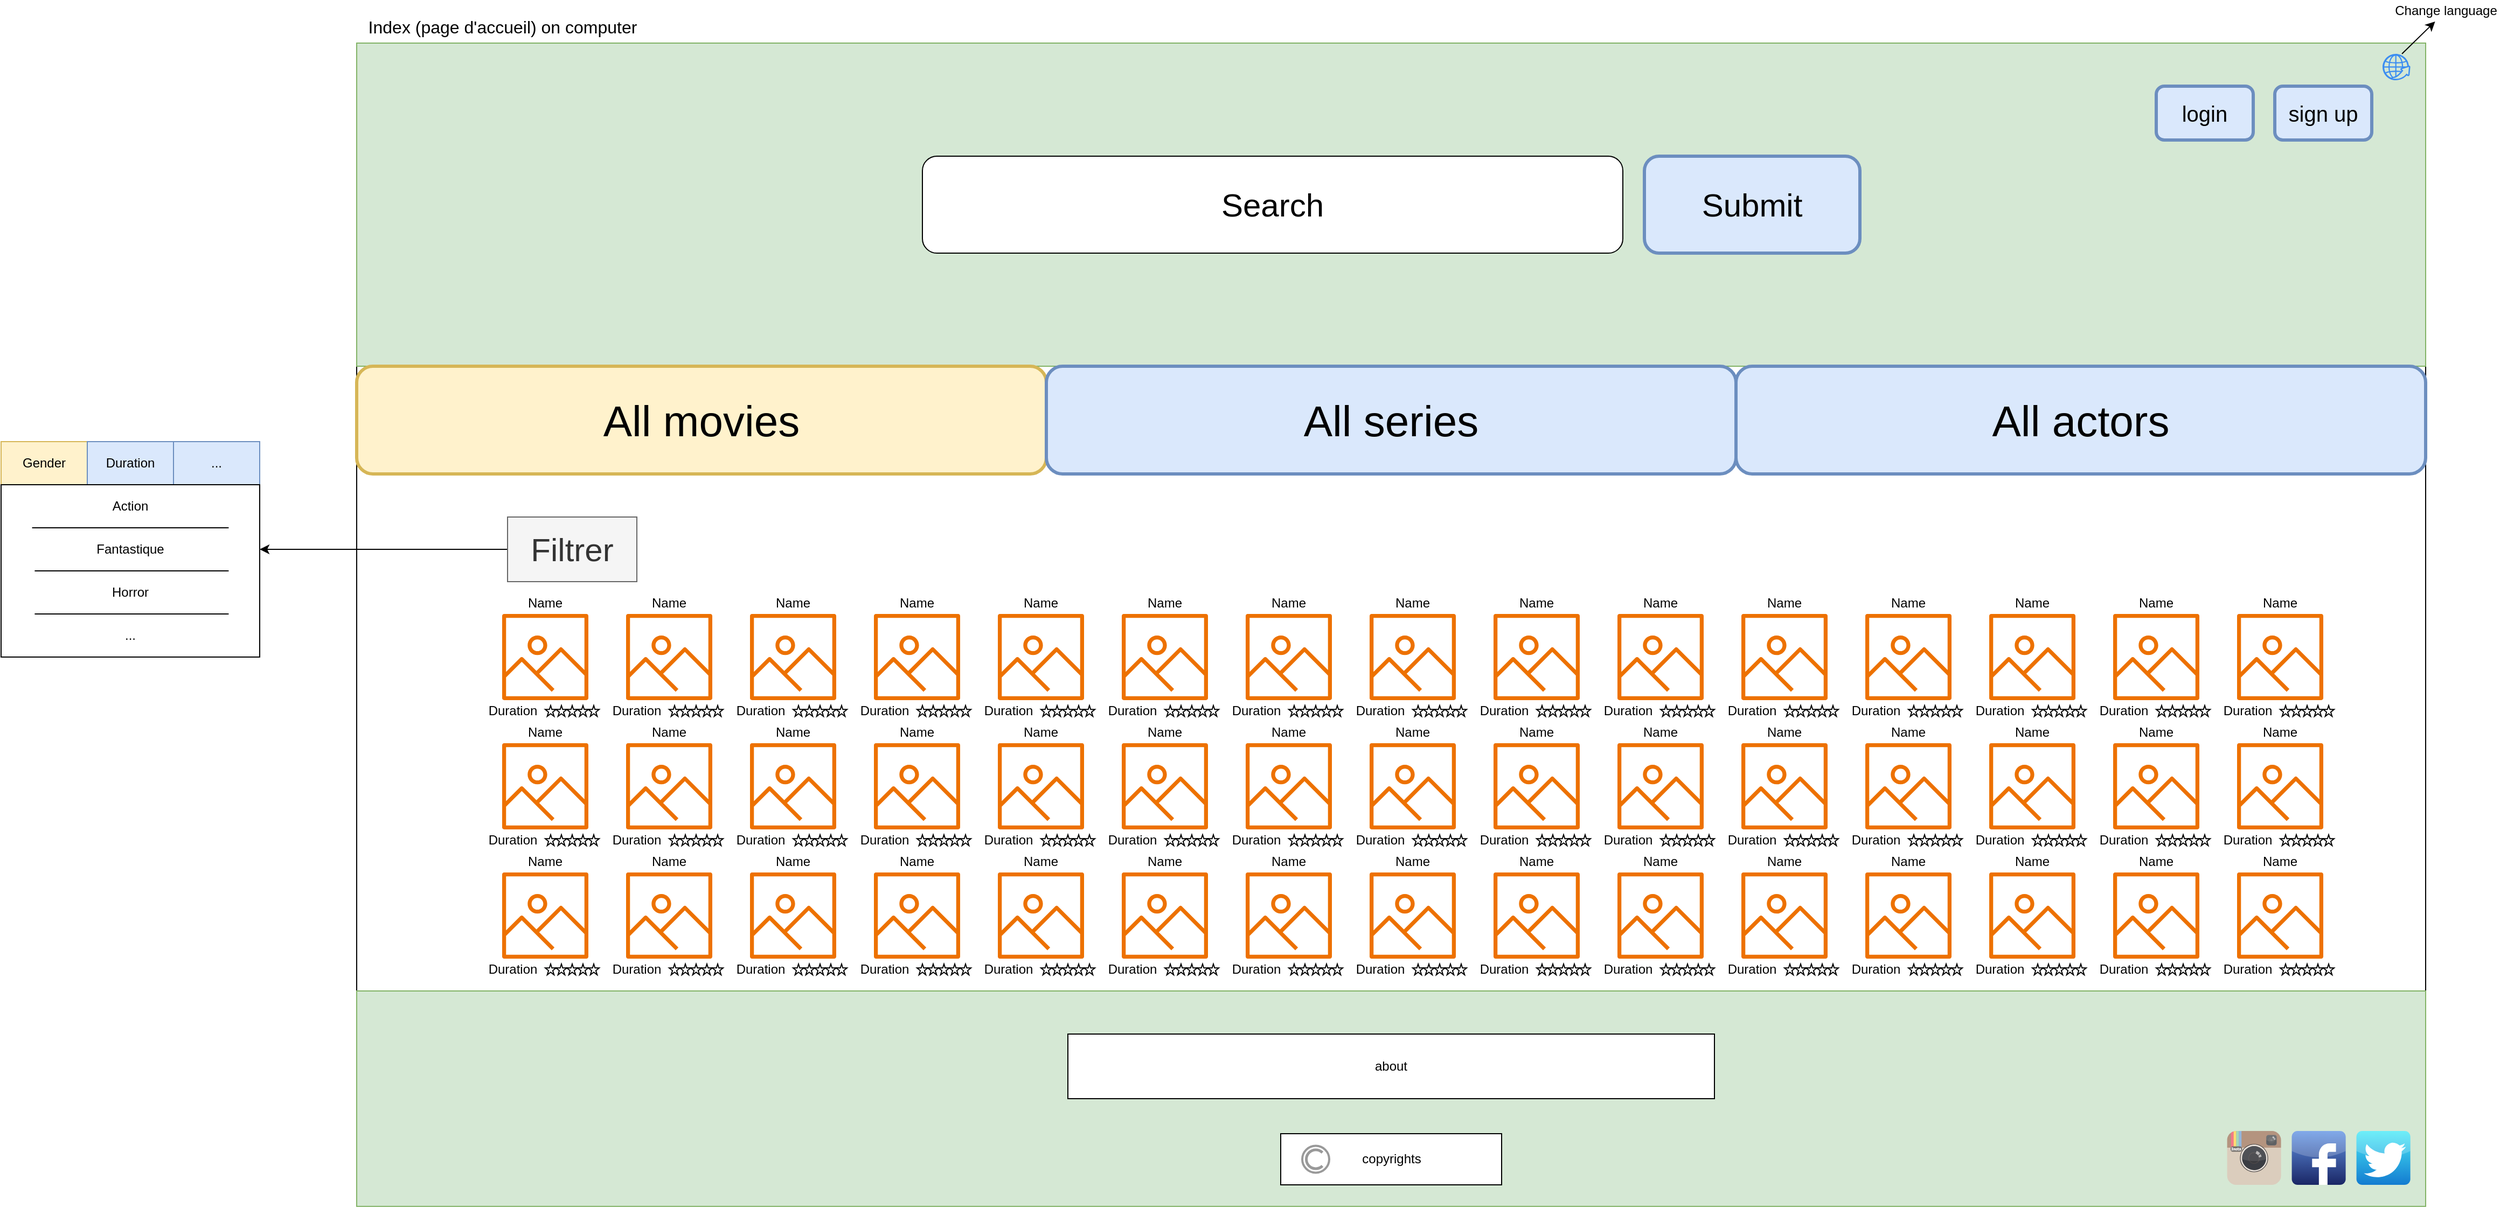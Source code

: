 <mxfile>
    <diagram id="ISFHLl6uaf_WM5zOD_Rl" name="Page-1">
        <mxGraphModel dx="5382" dy="2016" grid="1" gridSize="10" guides="1" tooltips="1" connect="1" arrows="1" fold="1" page="1" pageScale="1" pageWidth="850" pageHeight="1100" math="0" shadow="0">
            <root>
                <mxCell id="0"/>
                <mxCell id="1" parent="0"/>
                <mxCell id="2" value="" style="rounded=0;whiteSpace=wrap;html=1;" parent="1" vertex="1">
                    <mxGeometry x="20" y="1200" width="1920" height="1080" as="geometry"/>
                </mxCell>
                <mxCell id="3" value="" style="rounded=0;whiteSpace=wrap;html=1;fillColor=#d5e8d4;strokeColor=#82b366;" parent="1" vertex="1">
                    <mxGeometry x="20" y="1200" width="1920" height="300" as="geometry"/>
                </mxCell>
                <mxCell id="4" value="" style="rounded=0;whiteSpace=wrap;html=1;fillColor=#d5e8d4;strokeColor=#82b366;" parent="1" vertex="1">
                    <mxGeometry x="20" y="2080" width="1920" height="200" as="geometry"/>
                </mxCell>
                <mxCell id="5" value="&lt;font style=&quot;font-size: 30px;&quot;&gt;Search&lt;/font&gt;" style="rounded=1;whiteSpace=wrap;html=1;" parent="1" vertex="1">
                    <mxGeometry x="545" y="1305" width="650" height="90" as="geometry"/>
                </mxCell>
                <mxCell id="6" value="&lt;font style=&quot;font-size: 30px;&quot;&gt;Submit&lt;/font&gt;" style="rounded=1;whiteSpace=wrap;html=1;fillColor=#dae8fc;strokeColor=#6c8ebf;strokeWidth=3;" parent="1" vertex="1">
                    <mxGeometry x="1215" y="1305" width="200" height="90" as="geometry"/>
                </mxCell>
                <mxCell id="7" value="&lt;font style=&quot;font-size: 20px;&quot;&gt;login&lt;/font&gt;" style="rounded=1;whiteSpace=wrap;html=1;fillColor=#dae8fc;strokeColor=#6c8ebf;strokeWidth=3;" parent="1" vertex="1">
                    <mxGeometry x="1690" y="1240" width="90" height="50" as="geometry"/>
                </mxCell>
                <mxCell id="8" value="&lt;font style=&quot;font-size: 20px;&quot;&gt;sign up&lt;/font&gt;" style="rounded=1;whiteSpace=wrap;html=1;fillColor=#dae8fc;strokeColor=#6c8ebf;strokeWidth=3;" parent="1" vertex="1">
                    <mxGeometry x="1800" y="1240" width="90" height="50" as="geometry"/>
                </mxCell>
                <mxCell id="9" value="" style="endArrow=classic;html=1;" parent="1" target="10" edge="1">
                    <mxGeometry width="50" height="50" relative="1" as="geometry">
                        <mxPoint x="1918" y="1210" as="sourcePoint"/>
                        <mxPoint x="1968" y="1160" as="targetPoint"/>
                    </mxGeometry>
                </mxCell>
                <mxCell id="10" value="Change language" style="text;html=1;align=center;verticalAlign=middle;whiteSpace=wrap;rounded=0;" parent="1" vertex="1">
                    <mxGeometry x="1910" y="1160" width="98" height="20" as="geometry"/>
                </mxCell>
                <mxCell id="11" value="" style="sketch=0;html=1;aspect=fixed;strokeColor=none;shadow=0;fillColor=#3B8DF1;verticalAlign=top;labelPosition=center;verticalLabelPosition=bottom;shape=mxgraph.gcp2.globe_world" parent="1" vertex="1">
                    <mxGeometry x="1900" y="1210" width="25.79" height="24.5" as="geometry"/>
                </mxCell>
                <mxCell id="12" value="&lt;font style=&quot;font-size: 40px;&quot;&gt;All movies&lt;/font&gt;" style="rounded=1;whiteSpace=wrap;html=1;fillColor=#fff2cc;strokeColor=#d6b656;strokeWidth=3;" parent="1" vertex="1">
                    <mxGeometry x="20" y="1500" width="640" height="100" as="geometry"/>
                </mxCell>
                <mxCell id="13" value="&lt;font style=&quot;font-size: 40px;&quot;&gt;All series&lt;/font&gt;" style="rounded=1;whiteSpace=wrap;html=1;fillColor=#dae8fc;strokeColor=#6c8ebf;strokeWidth=3;" parent="1" vertex="1">
                    <mxGeometry x="660" y="1500" width="640" height="100" as="geometry"/>
                </mxCell>
                <mxCell id="14" value="&lt;font style=&quot;font-size: 40px;&quot;&gt;All actors&lt;/font&gt;" style="rounded=1;whiteSpace=wrap;html=1;fillColor=#dae8fc;strokeColor=#6c8ebf;strokeWidth=3;" parent="1" vertex="1">
                    <mxGeometry x="1300" y="1500" width="640" height="100" as="geometry"/>
                </mxCell>
                <mxCell id="54" value="" style="dashed=0;outlineConnect=0;html=1;align=center;labelPosition=center;verticalLabelPosition=bottom;verticalAlign=top;shape=mxgraph.webicons.facebook;fillColor=#6294E4;gradientColor=#1A2665" parent="1" vertex="1">
                    <mxGeometry x="1815.79" y="2210" width="50" height="50" as="geometry"/>
                </mxCell>
                <mxCell id="55" value="" style="dashed=0;outlineConnect=0;html=1;align=center;labelPosition=center;verticalLabelPosition=bottom;verticalAlign=top;shape=mxgraph.weblogos.instagram;fillColor=#6FC0E4;gradientColor=#1E305B" parent="1" vertex="1">
                    <mxGeometry x="1755.79" y="2210" width="50" height="50" as="geometry"/>
                </mxCell>
                <mxCell id="56" value="" style="dashed=0;outlineConnect=0;html=1;align=center;labelPosition=center;verticalLabelPosition=bottom;verticalAlign=top;shape=mxgraph.webicons.twitter;fillColor=#49EAF7;strokeColor=none;gradientColor=#137BD0;" parent="1" vertex="1">
                    <mxGeometry x="1875.79" y="2210" width="50" height="50" as="geometry"/>
                </mxCell>
                <mxCell id="57" value="copyrights" style="rounded=0;whiteSpace=wrap;html=1;" parent="1" vertex="1">
                    <mxGeometry x="877.5" y="2212.5" width="205" height="47.5" as="geometry"/>
                </mxCell>
                <mxCell id="58" value="" style="strokeColor=#999999;verticalLabelPosition=bottom;shadow=0;dashed=0;verticalAlign=top;strokeWidth=2;html=1;shape=mxgraph.mockup.misc.copyrightIcon;" parent="1" vertex="1">
                    <mxGeometry x="897.5" y="2223.75" width="25" height="25" as="geometry"/>
                </mxCell>
                <mxCell id="59" value="about" style="rounded=0;whiteSpace=wrap;html=1;" parent="1" vertex="1">
                    <mxGeometry x="680" y="2120" width="600" height="60" as="geometry"/>
                </mxCell>
                <mxCell id="60" value="&lt;font style=&quot;font-size: 16px;&quot;&gt;Index (page d&#39;accueil) on computer&lt;/font&gt;" style="text;html=1;align=center;verticalAlign=middle;resizable=0;points=[];autosize=1;strokeColor=none;fillColor=none;" parent="1" vertex="1">
                    <mxGeometry x="20" y="1170" width="270" height="30" as="geometry"/>
                </mxCell>
                <mxCell id="80" style="edgeStyle=none;html=1;entryX=1;entryY=0.5;entryDx=0;entryDy=0;" edge="1" parent="1" source="79" target="117">
                    <mxGeometry relative="1" as="geometry">
                        <mxPoint x="-120" y="1670" as="targetPoint"/>
                    </mxGeometry>
                </mxCell>
                <mxCell id="79" value="&lt;font style=&quot;font-size: 30px;&quot;&gt;Filtrer&lt;/font&gt;" style="rounded=0;whiteSpace=wrap;html=1;fillColor=#f5f5f5;strokeColor=#666666;fontColor=#333333;" parent="1" vertex="1">
                    <mxGeometry x="160" y="1640" width="120" height="60" as="geometry"/>
                </mxCell>
                <mxCell id="123" value="" style="group" vertex="1" connectable="0" parent="1">
                    <mxGeometry x="-310" y="1570" width="240" height="200" as="geometry"/>
                </mxCell>
                <mxCell id="112" value="Gender" style="rounded=0;whiteSpace=wrap;html=1;fillColor=#fff2cc;strokeColor=#d6b656;" vertex="1" parent="123">
                    <mxGeometry width="80" height="40" as="geometry"/>
                </mxCell>
                <mxCell id="113" value="Duration" style="rounded=0;whiteSpace=wrap;html=1;fillColor=#dae8fc;strokeColor=#6c8ebf;" vertex="1" parent="123">
                    <mxGeometry x="80" width="80" height="40" as="geometry"/>
                </mxCell>
                <mxCell id="114" value="..." style="rounded=0;whiteSpace=wrap;html=1;fillColor=#dae8fc;strokeColor=#6c8ebf;" vertex="1" parent="123">
                    <mxGeometry x="160" width="80" height="40" as="geometry"/>
                </mxCell>
                <mxCell id="115" value="" style="rounded=0;whiteSpace=wrap;html=1;" vertex="1" parent="123">
                    <mxGeometry y="40" width="240" height="160" as="geometry"/>
                </mxCell>
                <mxCell id="116" value="Action" style="text;html=1;align=center;verticalAlign=middle;whiteSpace=wrap;rounded=0;points=[[0,0,0,0,0],[0,0.25,0,0,0],[0,0.5,0,0,0],[0,0.75,0,0,0],[0,1,0,0,0],[0.12,1,0,0,0],[0.25,0,0,0,0],[0.25,1,0,0,0],[0.5,0,0,0,0],[0.5,1,0,0,0],[0.75,0,0,0,0],[0.75,1,0,0,0],[0.88,1,0,0,0],[1,0,0,0,0],[1,0.25,0,0,0],[1,0.5,0,0,0],[1,0.75,0,0,0],[1,1,0,0,0]];" vertex="1" parent="123">
                    <mxGeometry y="40" width="240" height="40" as="geometry"/>
                </mxCell>
                <mxCell id="117" value="Fantastique" style="text;html=1;align=center;verticalAlign=middle;whiteSpace=wrap;rounded=0;points=[[0,0,0,0,0],[0,0.25,0,0,0],[0,0.5,0,0,0],[0,0.75,0,0,0],[0,1,0,0,0],[0.13,1,0,0,0],[0.25,0,0,0,0],[0.25,1,0,0,0],[0.5,0,0,0,0],[0.5,1,0,0,0],[0.75,0,0,0,0],[0.75,1,0,0,0],[0.88,1,0,0,0],[1,0,0,0,0],[1,0.25,0,0,0],[1,0.5,0,0,0],[1,0.75,0,0,0],[1,1,0,0,0]];" vertex="1" parent="123">
                    <mxGeometry y="80" width="240" height="40" as="geometry"/>
                </mxCell>
                <mxCell id="118" value="..." style="text;html=1;align=center;verticalAlign=middle;whiteSpace=wrap;rounded=0;" vertex="1" parent="123">
                    <mxGeometry y="160" width="240" height="40" as="geometry"/>
                </mxCell>
                <mxCell id="119" value="Horror" style="text;html=1;align=center;verticalAlign=middle;whiteSpace=wrap;rounded=0;points=[[0,0,0,0,0],[0,0.25,0,0,0],[0,0.5,0,0,0],[0,0.75,0,0,0],[0,1,0,0,0],[0.13,1,0,0,0],[0.25,0,0,0,0],[0.25,1,0,0,0],[0.5,0,0,0,0],[0.5,1,0,0,0],[0.75,0,0,0,0],[0.75,1,0,0,0],[0.88,1,0,0,0],[1,0,0,0,0],[1,0.25,0,0,0],[1,0.5,0,0,0],[1,0.75,0,0,0],[1,1,0,0,0]];" vertex="1" parent="123">
                    <mxGeometry y="120" width="240" height="40" as="geometry"/>
                </mxCell>
                <mxCell id="120" value="" style="endArrow=none;html=1;exitX=0.12;exitY=1;exitDx=0;exitDy=0;entryX=0.88;entryY=1;entryDx=0;entryDy=0;entryPerimeter=0;exitPerimeter=0;" edge="1" parent="123" source="116" target="116">
                    <mxGeometry width="50" height="50" relative="1" as="geometry">
                        <mxPoint x="130" y="130" as="sourcePoint"/>
                        <mxPoint x="180" y="80" as="targetPoint"/>
                    </mxGeometry>
                </mxCell>
                <mxCell id="121" value="" style="endArrow=none;html=1;exitX=0.13;exitY=1;exitDx=0;exitDy=0;entryX=0.88;entryY=1;entryDx=0;entryDy=0;exitPerimeter=0;entryPerimeter=0;" edge="1" parent="123" source="117" target="117">
                    <mxGeometry width="50" height="50" relative="1" as="geometry">
                        <mxPoint x="70" y="90" as="sourcePoint"/>
                        <mxPoint x="190" y="90" as="targetPoint"/>
                    </mxGeometry>
                </mxCell>
                <mxCell id="122" value="" style="endArrow=none;html=1;exitX=0.13;exitY=1;exitDx=0;exitDy=0;entryX=0.88;entryY=1;entryDx=0;entryDy=0;entryPerimeter=0;exitPerimeter=0;" edge="1" parent="123" source="119" target="119">
                    <mxGeometry width="50" height="50" relative="1" as="geometry">
                        <mxPoint x="70" y="130" as="sourcePoint"/>
                        <mxPoint x="190" y="130" as="targetPoint"/>
                    </mxGeometry>
                </mxCell>
                <mxCell id="133" value="" style="group" vertex="1" connectable="0" parent="1">
                    <mxGeometry x="145" y="1710" width="100" height="120" as="geometry"/>
                </mxCell>
                <mxCell id="125" value="" style="sketch=0;outlineConnect=0;fontColor=#232F3E;gradientColor=none;fillColor=#ED7100;strokeColor=none;dashed=0;verticalLabelPosition=bottom;verticalAlign=top;align=center;html=1;fontSize=12;fontStyle=0;aspect=fixed;pointerEvents=1;shape=mxgraph.aws4.container_registry_image;" vertex="1" parent="133">
                    <mxGeometry x="10" y="20" width="80" height="80" as="geometry"/>
                </mxCell>
                <mxCell id="126" value="Name" style="text;html=1;align=center;verticalAlign=middle;whiteSpace=wrap;rounded=0;" vertex="1" parent="133">
                    <mxGeometry x="10" width="80" height="20" as="geometry"/>
                </mxCell>
                <mxCell id="127" value="Duration" style="text;html=1;align=center;verticalAlign=middle;whiteSpace=wrap;rounded=0;" vertex="1" parent="133">
                    <mxGeometry y="100" width="40" height="20" as="geometry"/>
                </mxCell>
                <mxCell id="128" value="" style="verticalLabelPosition=bottom;verticalAlign=top;html=1;shape=mxgraph.basic.star;" vertex="1" parent="133">
                    <mxGeometry x="50" y="105" width="10" height="10" as="geometry"/>
                </mxCell>
                <mxCell id="129" value="" style="verticalLabelPosition=bottom;verticalAlign=top;html=1;shape=mxgraph.basic.star;" vertex="1" parent="133">
                    <mxGeometry x="60" y="105" width="10" height="10" as="geometry"/>
                </mxCell>
                <mxCell id="130" value="" style="verticalLabelPosition=bottom;verticalAlign=top;html=1;shape=mxgraph.basic.star;" vertex="1" parent="133">
                    <mxGeometry x="70" y="105" width="10" height="10" as="geometry"/>
                </mxCell>
                <mxCell id="131" value="" style="verticalLabelPosition=bottom;verticalAlign=top;html=1;shape=mxgraph.basic.star;" vertex="1" parent="133">
                    <mxGeometry x="80" y="105" width="10" height="10" as="geometry"/>
                </mxCell>
                <mxCell id="132" value="" style="verticalLabelPosition=bottom;verticalAlign=top;html=1;shape=mxgraph.basic.star;" vertex="1" parent="133">
                    <mxGeometry x="90" y="105" width="10" height="10" as="geometry"/>
                </mxCell>
                <mxCell id="134" value="" style="group" vertex="1" connectable="0" parent="1">
                    <mxGeometry x="145" y="1830" width="100" height="120" as="geometry"/>
                </mxCell>
                <mxCell id="135" value="" style="sketch=0;outlineConnect=0;fontColor=#232F3E;gradientColor=none;fillColor=#ED7100;strokeColor=none;dashed=0;verticalLabelPosition=bottom;verticalAlign=top;align=center;html=1;fontSize=12;fontStyle=0;aspect=fixed;pointerEvents=1;shape=mxgraph.aws4.container_registry_image;" vertex="1" parent="134">
                    <mxGeometry x="10" y="20" width="80" height="80" as="geometry"/>
                </mxCell>
                <mxCell id="136" value="Name" style="text;html=1;align=center;verticalAlign=middle;whiteSpace=wrap;rounded=0;" vertex="1" parent="134">
                    <mxGeometry x="10" width="80" height="20" as="geometry"/>
                </mxCell>
                <mxCell id="137" value="Duration" style="text;html=1;align=center;verticalAlign=middle;whiteSpace=wrap;rounded=0;" vertex="1" parent="134">
                    <mxGeometry y="100" width="40" height="20" as="geometry"/>
                </mxCell>
                <mxCell id="138" value="" style="verticalLabelPosition=bottom;verticalAlign=top;html=1;shape=mxgraph.basic.star;" vertex="1" parent="134">
                    <mxGeometry x="50" y="105" width="10" height="10" as="geometry"/>
                </mxCell>
                <mxCell id="139" value="" style="verticalLabelPosition=bottom;verticalAlign=top;html=1;shape=mxgraph.basic.star;" vertex="1" parent="134">
                    <mxGeometry x="60" y="105" width="10" height="10" as="geometry"/>
                </mxCell>
                <mxCell id="140" value="" style="verticalLabelPosition=bottom;verticalAlign=top;html=1;shape=mxgraph.basic.star;" vertex="1" parent="134">
                    <mxGeometry x="70" y="105" width="10" height="10" as="geometry"/>
                </mxCell>
                <mxCell id="141" value="" style="verticalLabelPosition=bottom;verticalAlign=top;html=1;shape=mxgraph.basic.star;" vertex="1" parent="134">
                    <mxGeometry x="80" y="105" width="10" height="10" as="geometry"/>
                </mxCell>
                <mxCell id="142" value="" style="verticalLabelPosition=bottom;verticalAlign=top;html=1;shape=mxgraph.basic.star;" vertex="1" parent="134">
                    <mxGeometry x="90" y="105" width="10" height="10" as="geometry"/>
                </mxCell>
                <mxCell id="143" value="" style="group" vertex="1" connectable="0" parent="1">
                    <mxGeometry x="145" y="1950" width="100" height="120" as="geometry"/>
                </mxCell>
                <mxCell id="144" value="" style="sketch=0;outlineConnect=0;fontColor=#232F3E;gradientColor=none;fillColor=#ED7100;strokeColor=none;dashed=0;verticalLabelPosition=bottom;verticalAlign=top;align=center;html=1;fontSize=12;fontStyle=0;aspect=fixed;pointerEvents=1;shape=mxgraph.aws4.container_registry_image;" vertex="1" parent="143">
                    <mxGeometry x="10" y="20" width="80" height="80" as="geometry"/>
                </mxCell>
                <mxCell id="145" value="Name" style="text;html=1;align=center;verticalAlign=middle;whiteSpace=wrap;rounded=0;" vertex="1" parent="143">
                    <mxGeometry x="10" width="80" height="20" as="geometry"/>
                </mxCell>
                <mxCell id="146" value="Duration" style="text;html=1;align=center;verticalAlign=middle;whiteSpace=wrap;rounded=0;" vertex="1" parent="143">
                    <mxGeometry y="100" width="40" height="20" as="geometry"/>
                </mxCell>
                <mxCell id="147" value="" style="verticalLabelPosition=bottom;verticalAlign=top;html=1;shape=mxgraph.basic.star;" vertex="1" parent="143">
                    <mxGeometry x="50" y="105" width="10" height="10" as="geometry"/>
                </mxCell>
                <mxCell id="148" value="" style="verticalLabelPosition=bottom;verticalAlign=top;html=1;shape=mxgraph.basic.star;" vertex="1" parent="143">
                    <mxGeometry x="60" y="105" width="10" height="10" as="geometry"/>
                </mxCell>
                <mxCell id="149" value="" style="verticalLabelPosition=bottom;verticalAlign=top;html=1;shape=mxgraph.basic.star;" vertex="1" parent="143">
                    <mxGeometry x="70" y="105" width="10" height="10" as="geometry"/>
                </mxCell>
                <mxCell id="150" value="" style="verticalLabelPosition=bottom;verticalAlign=top;html=1;shape=mxgraph.basic.star;" vertex="1" parent="143">
                    <mxGeometry x="80" y="105" width="10" height="10" as="geometry"/>
                </mxCell>
                <mxCell id="151" value="" style="verticalLabelPosition=bottom;verticalAlign=top;html=1;shape=mxgraph.basic.star;" vertex="1" parent="143">
                    <mxGeometry x="90" y="105" width="10" height="10" as="geometry"/>
                </mxCell>
                <mxCell id="179" value="" style="group" vertex="1" connectable="0" parent="1">
                    <mxGeometry x="260" y="1950" width="100" height="120" as="geometry"/>
                </mxCell>
                <mxCell id="180" value="" style="sketch=0;outlineConnect=0;fontColor=#232F3E;gradientColor=none;fillColor=#ED7100;strokeColor=none;dashed=0;verticalLabelPosition=bottom;verticalAlign=top;align=center;html=1;fontSize=12;fontStyle=0;aspect=fixed;pointerEvents=1;shape=mxgraph.aws4.container_registry_image;" vertex="1" parent="179">
                    <mxGeometry x="10" y="20" width="80" height="80" as="geometry"/>
                </mxCell>
                <mxCell id="181" value="Name" style="text;html=1;align=center;verticalAlign=middle;whiteSpace=wrap;rounded=0;" vertex="1" parent="179">
                    <mxGeometry x="10" width="80" height="20" as="geometry"/>
                </mxCell>
                <mxCell id="182" value="Duration" style="text;html=1;align=center;verticalAlign=middle;whiteSpace=wrap;rounded=0;" vertex="1" parent="179">
                    <mxGeometry y="100" width="40" height="20" as="geometry"/>
                </mxCell>
                <mxCell id="183" value="" style="verticalLabelPosition=bottom;verticalAlign=top;html=1;shape=mxgraph.basic.star;" vertex="1" parent="179">
                    <mxGeometry x="50" y="105" width="10" height="10" as="geometry"/>
                </mxCell>
                <mxCell id="184" value="" style="verticalLabelPosition=bottom;verticalAlign=top;html=1;shape=mxgraph.basic.star;" vertex="1" parent="179">
                    <mxGeometry x="60" y="105" width="10" height="10" as="geometry"/>
                </mxCell>
                <mxCell id="185" value="" style="verticalLabelPosition=bottom;verticalAlign=top;html=1;shape=mxgraph.basic.star;" vertex="1" parent="179">
                    <mxGeometry x="70" y="105" width="10" height="10" as="geometry"/>
                </mxCell>
                <mxCell id="186" value="" style="verticalLabelPosition=bottom;verticalAlign=top;html=1;shape=mxgraph.basic.star;" vertex="1" parent="179">
                    <mxGeometry x="80" y="105" width="10" height="10" as="geometry"/>
                </mxCell>
                <mxCell id="187" value="" style="verticalLabelPosition=bottom;verticalAlign=top;html=1;shape=mxgraph.basic.star;" vertex="1" parent="179">
                    <mxGeometry x="90" y="105" width="10" height="10" as="geometry"/>
                </mxCell>
                <mxCell id="188" value="" style="group" vertex="1" connectable="0" parent="1">
                    <mxGeometry x="260" y="1830" width="100" height="120" as="geometry"/>
                </mxCell>
                <mxCell id="189" value="" style="sketch=0;outlineConnect=0;fontColor=#232F3E;gradientColor=none;fillColor=#ED7100;strokeColor=none;dashed=0;verticalLabelPosition=bottom;verticalAlign=top;align=center;html=1;fontSize=12;fontStyle=0;aspect=fixed;pointerEvents=1;shape=mxgraph.aws4.container_registry_image;" vertex="1" parent="188">
                    <mxGeometry x="10" y="20" width="80" height="80" as="geometry"/>
                </mxCell>
                <mxCell id="190" value="Name" style="text;html=1;align=center;verticalAlign=middle;whiteSpace=wrap;rounded=0;" vertex="1" parent="188">
                    <mxGeometry x="10" width="80" height="20" as="geometry"/>
                </mxCell>
                <mxCell id="191" value="Duration" style="text;html=1;align=center;verticalAlign=middle;whiteSpace=wrap;rounded=0;" vertex="1" parent="188">
                    <mxGeometry y="100" width="40" height="20" as="geometry"/>
                </mxCell>
                <mxCell id="192" value="" style="verticalLabelPosition=bottom;verticalAlign=top;html=1;shape=mxgraph.basic.star;" vertex="1" parent="188">
                    <mxGeometry x="50" y="105" width="10" height="10" as="geometry"/>
                </mxCell>
                <mxCell id="193" value="" style="verticalLabelPosition=bottom;verticalAlign=top;html=1;shape=mxgraph.basic.star;" vertex="1" parent="188">
                    <mxGeometry x="60" y="105" width="10" height="10" as="geometry"/>
                </mxCell>
                <mxCell id="194" value="" style="verticalLabelPosition=bottom;verticalAlign=top;html=1;shape=mxgraph.basic.star;" vertex="1" parent="188">
                    <mxGeometry x="70" y="105" width="10" height="10" as="geometry"/>
                </mxCell>
                <mxCell id="195" value="" style="verticalLabelPosition=bottom;verticalAlign=top;html=1;shape=mxgraph.basic.star;" vertex="1" parent="188">
                    <mxGeometry x="80" y="105" width="10" height="10" as="geometry"/>
                </mxCell>
                <mxCell id="196" value="" style="verticalLabelPosition=bottom;verticalAlign=top;html=1;shape=mxgraph.basic.star;" vertex="1" parent="188">
                    <mxGeometry x="90" y="105" width="10" height="10" as="geometry"/>
                </mxCell>
                <mxCell id="197" value="" style="group" vertex="1" connectable="0" parent="1">
                    <mxGeometry x="260" y="1710" width="100" height="120" as="geometry"/>
                </mxCell>
                <mxCell id="198" value="" style="sketch=0;outlineConnect=0;fontColor=#232F3E;gradientColor=none;fillColor=#ED7100;strokeColor=none;dashed=0;verticalLabelPosition=bottom;verticalAlign=top;align=center;html=1;fontSize=12;fontStyle=0;aspect=fixed;pointerEvents=1;shape=mxgraph.aws4.container_registry_image;" vertex="1" parent="197">
                    <mxGeometry x="10" y="20" width="80" height="80" as="geometry"/>
                </mxCell>
                <mxCell id="199" value="Name" style="text;html=1;align=center;verticalAlign=middle;whiteSpace=wrap;rounded=0;" vertex="1" parent="197">
                    <mxGeometry x="10" width="80" height="20" as="geometry"/>
                </mxCell>
                <mxCell id="200" value="Duration" style="text;html=1;align=center;verticalAlign=middle;whiteSpace=wrap;rounded=0;" vertex="1" parent="197">
                    <mxGeometry y="100" width="40" height="20" as="geometry"/>
                </mxCell>
                <mxCell id="201" value="" style="verticalLabelPosition=bottom;verticalAlign=top;html=1;shape=mxgraph.basic.star;" vertex="1" parent="197">
                    <mxGeometry x="50" y="105" width="10" height="10" as="geometry"/>
                </mxCell>
                <mxCell id="202" value="" style="verticalLabelPosition=bottom;verticalAlign=top;html=1;shape=mxgraph.basic.star;" vertex="1" parent="197">
                    <mxGeometry x="60" y="105" width="10" height="10" as="geometry"/>
                </mxCell>
                <mxCell id="203" value="" style="verticalLabelPosition=bottom;verticalAlign=top;html=1;shape=mxgraph.basic.star;" vertex="1" parent="197">
                    <mxGeometry x="70" y="105" width="10" height="10" as="geometry"/>
                </mxCell>
                <mxCell id="204" value="" style="verticalLabelPosition=bottom;verticalAlign=top;html=1;shape=mxgraph.basic.star;" vertex="1" parent="197">
                    <mxGeometry x="80" y="105" width="10" height="10" as="geometry"/>
                </mxCell>
                <mxCell id="205" value="" style="verticalLabelPosition=bottom;verticalAlign=top;html=1;shape=mxgraph.basic.star;" vertex="1" parent="197">
                    <mxGeometry x="90" y="105" width="10" height="10" as="geometry"/>
                </mxCell>
                <mxCell id="314" value="" style="group" vertex="1" connectable="0" parent="1">
                    <mxGeometry x="490" y="1950" width="100" height="120" as="geometry"/>
                </mxCell>
                <mxCell id="315" value="" style="sketch=0;outlineConnect=0;fontColor=#232F3E;gradientColor=none;fillColor=#ED7100;strokeColor=none;dashed=0;verticalLabelPosition=bottom;verticalAlign=top;align=center;html=1;fontSize=12;fontStyle=0;aspect=fixed;pointerEvents=1;shape=mxgraph.aws4.container_registry_image;" vertex="1" parent="314">
                    <mxGeometry x="10" y="20" width="80" height="80" as="geometry"/>
                </mxCell>
                <mxCell id="316" value="Name" style="text;html=1;align=center;verticalAlign=middle;whiteSpace=wrap;rounded=0;" vertex="1" parent="314">
                    <mxGeometry x="10" width="80" height="20" as="geometry"/>
                </mxCell>
                <mxCell id="317" value="Duration" style="text;html=1;align=center;verticalAlign=middle;whiteSpace=wrap;rounded=0;" vertex="1" parent="314">
                    <mxGeometry y="100" width="40" height="20" as="geometry"/>
                </mxCell>
                <mxCell id="318" value="" style="verticalLabelPosition=bottom;verticalAlign=top;html=1;shape=mxgraph.basic.star;" vertex="1" parent="314">
                    <mxGeometry x="50" y="105" width="10" height="10" as="geometry"/>
                </mxCell>
                <mxCell id="319" value="" style="verticalLabelPosition=bottom;verticalAlign=top;html=1;shape=mxgraph.basic.star;" vertex="1" parent="314">
                    <mxGeometry x="60" y="105" width="10" height="10" as="geometry"/>
                </mxCell>
                <mxCell id="320" value="" style="verticalLabelPosition=bottom;verticalAlign=top;html=1;shape=mxgraph.basic.star;" vertex="1" parent="314">
                    <mxGeometry x="70" y="105" width="10" height="10" as="geometry"/>
                </mxCell>
                <mxCell id="321" value="" style="verticalLabelPosition=bottom;verticalAlign=top;html=1;shape=mxgraph.basic.star;" vertex="1" parent="314">
                    <mxGeometry x="80" y="105" width="10" height="10" as="geometry"/>
                </mxCell>
                <mxCell id="322" value="" style="verticalLabelPosition=bottom;verticalAlign=top;html=1;shape=mxgraph.basic.star;" vertex="1" parent="314">
                    <mxGeometry x="90" y="105" width="10" height="10" as="geometry"/>
                </mxCell>
                <mxCell id="323" value="" style="group" vertex="1" connectable="0" parent="1">
                    <mxGeometry x="375" y="1950" width="100" height="120" as="geometry"/>
                </mxCell>
                <mxCell id="324" value="" style="sketch=0;outlineConnect=0;fontColor=#232F3E;gradientColor=none;fillColor=#ED7100;strokeColor=none;dashed=0;verticalLabelPosition=bottom;verticalAlign=top;align=center;html=1;fontSize=12;fontStyle=0;aspect=fixed;pointerEvents=1;shape=mxgraph.aws4.container_registry_image;" vertex="1" parent="323">
                    <mxGeometry x="10" y="20" width="80" height="80" as="geometry"/>
                </mxCell>
                <mxCell id="325" value="Name" style="text;html=1;align=center;verticalAlign=middle;whiteSpace=wrap;rounded=0;" vertex="1" parent="323">
                    <mxGeometry x="10" width="80" height="20" as="geometry"/>
                </mxCell>
                <mxCell id="326" value="Duration" style="text;html=1;align=center;verticalAlign=middle;whiteSpace=wrap;rounded=0;" vertex="1" parent="323">
                    <mxGeometry y="100" width="40" height="20" as="geometry"/>
                </mxCell>
                <mxCell id="327" value="" style="verticalLabelPosition=bottom;verticalAlign=top;html=1;shape=mxgraph.basic.star;" vertex="1" parent="323">
                    <mxGeometry x="50" y="105" width="10" height="10" as="geometry"/>
                </mxCell>
                <mxCell id="328" value="" style="verticalLabelPosition=bottom;verticalAlign=top;html=1;shape=mxgraph.basic.star;" vertex="1" parent="323">
                    <mxGeometry x="60" y="105" width="10" height="10" as="geometry"/>
                </mxCell>
                <mxCell id="329" value="" style="verticalLabelPosition=bottom;verticalAlign=top;html=1;shape=mxgraph.basic.star;" vertex="1" parent="323">
                    <mxGeometry x="70" y="105" width="10" height="10" as="geometry"/>
                </mxCell>
                <mxCell id="330" value="" style="verticalLabelPosition=bottom;verticalAlign=top;html=1;shape=mxgraph.basic.star;" vertex="1" parent="323">
                    <mxGeometry x="80" y="105" width="10" height="10" as="geometry"/>
                </mxCell>
                <mxCell id="331" value="" style="verticalLabelPosition=bottom;verticalAlign=top;html=1;shape=mxgraph.basic.star;" vertex="1" parent="323">
                    <mxGeometry x="90" y="105" width="10" height="10" as="geometry"/>
                </mxCell>
                <mxCell id="332" value="" style="group" vertex="1" connectable="0" parent="1">
                    <mxGeometry x="375" y="1830" width="100" height="120" as="geometry"/>
                </mxCell>
                <mxCell id="333" value="" style="sketch=0;outlineConnect=0;fontColor=#232F3E;gradientColor=none;fillColor=#ED7100;strokeColor=none;dashed=0;verticalLabelPosition=bottom;verticalAlign=top;align=center;html=1;fontSize=12;fontStyle=0;aspect=fixed;pointerEvents=1;shape=mxgraph.aws4.container_registry_image;" vertex="1" parent="332">
                    <mxGeometry x="10" y="20" width="80" height="80" as="geometry"/>
                </mxCell>
                <mxCell id="334" value="Name" style="text;html=1;align=center;verticalAlign=middle;whiteSpace=wrap;rounded=0;" vertex="1" parent="332">
                    <mxGeometry x="10" width="80" height="20" as="geometry"/>
                </mxCell>
                <mxCell id="335" value="Duration" style="text;html=1;align=center;verticalAlign=middle;whiteSpace=wrap;rounded=0;" vertex="1" parent="332">
                    <mxGeometry y="100" width="40" height="20" as="geometry"/>
                </mxCell>
                <mxCell id="336" value="" style="verticalLabelPosition=bottom;verticalAlign=top;html=1;shape=mxgraph.basic.star;" vertex="1" parent="332">
                    <mxGeometry x="50" y="105" width="10" height="10" as="geometry"/>
                </mxCell>
                <mxCell id="337" value="" style="verticalLabelPosition=bottom;verticalAlign=top;html=1;shape=mxgraph.basic.star;" vertex="1" parent="332">
                    <mxGeometry x="60" y="105" width="10" height="10" as="geometry"/>
                </mxCell>
                <mxCell id="338" value="" style="verticalLabelPosition=bottom;verticalAlign=top;html=1;shape=mxgraph.basic.star;" vertex="1" parent="332">
                    <mxGeometry x="70" y="105" width="10" height="10" as="geometry"/>
                </mxCell>
                <mxCell id="339" value="" style="verticalLabelPosition=bottom;verticalAlign=top;html=1;shape=mxgraph.basic.star;" vertex="1" parent="332">
                    <mxGeometry x="80" y="105" width="10" height="10" as="geometry"/>
                </mxCell>
                <mxCell id="340" value="" style="verticalLabelPosition=bottom;verticalAlign=top;html=1;shape=mxgraph.basic.star;" vertex="1" parent="332">
                    <mxGeometry x="90" y="105" width="10" height="10" as="geometry"/>
                </mxCell>
                <mxCell id="341" value="" style="group" vertex="1" connectable="0" parent="1">
                    <mxGeometry x="375" y="1710" width="100" height="120" as="geometry"/>
                </mxCell>
                <mxCell id="342" value="" style="sketch=0;outlineConnect=0;fontColor=#232F3E;gradientColor=none;fillColor=#ED7100;strokeColor=none;dashed=0;verticalLabelPosition=bottom;verticalAlign=top;align=center;html=1;fontSize=12;fontStyle=0;aspect=fixed;pointerEvents=1;shape=mxgraph.aws4.container_registry_image;" vertex="1" parent="341">
                    <mxGeometry x="10" y="20" width="80" height="80" as="geometry"/>
                </mxCell>
                <mxCell id="343" value="Name" style="text;html=1;align=center;verticalAlign=middle;whiteSpace=wrap;rounded=0;" vertex="1" parent="341">
                    <mxGeometry x="10" width="80" height="20" as="geometry"/>
                </mxCell>
                <mxCell id="344" value="Duration" style="text;html=1;align=center;verticalAlign=middle;whiteSpace=wrap;rounded=0;" vertex="1" parent="341">
                    <mxGeometry y="100" width="40" height="20" as="geometry"/>
                </mxCell>
                <mxCell id="345" value="" style="verticalLabelPosition=bottom;verticalAlign=top;html=1;shape=mxgraph.basic.star;" vertex="1" parent="341">
                    <mxGeometry x="50" y="105" width="10" height="10" as="geometry"/>
                </mxCell>
                <mxCell id="346" value="" style="verticalLabelPosition=bottom;verticalAlign=top;html=1;shape=mxgraph.basic.star;" vertex="1" parent="341">
                    <mxGeometry x="60" y="105" width="10" height="10" as="geometry"/>
                </mxCell>
                <mxCell id="347" value="" style="verticalLabelPosition=bottom;verticalAlign=top;html=1;shape=mxgraph.basic.star;" vertex="1" parent="341">
                    <mxGeometry x="70" y="105" width="10" height="10" as="geometry"/>
                </mxCell>
                <mxCell id="348" value="" style="verticalLabelPosition=bottom;verticalAlign=top;html=1;shape=mxgraph.basic.star;" vertex="1" parent="341">
                    <mxGeometry x="80" y="105" width="10" height="10" as="geometry"/>
                </mxCell>
                <mxCell id="349" value="" style="verticalLabelPosition=bottom;verticalAlign=top;html=1;shape=mxgraph.basic.star;" vertex="1" parent="341">
                    <mxGeometry x="90" y="105" width="10" height="10" as="geometry"/>
                </mxCell>
                <mxCell id="350" value="" style="group" vertex="1" connectable="0" parent="1">
                    <mxGeometry x="490" y="1710" width="100" height="120" as="geometry"/>
                </mxCell>
                <mxCell id="351" value="" style="sketch=0;outlineConnect=0;fontColor=#232F3E;gradientColor=none;fillColor=#ED7100;strokeColor=none;dashed=0;verticalLabelPosition=bottom;verticalAlign=top;align=center;html=1;fontSize=12;fontStyle=0;aspect=fixed;pointerEvents=1;shape=mxgraph.aws4.container_registry_image;" vertex="1" parent="350">
                    <mxGeometry x="10" y="20" width="80" height="80" as="geometry"/>
                </mxCell>
                <mxCell id="352" value="Name" style="text;html=1;align=center;verticalAlign=middle;whiteSpace=wrap;rounded=0;" vertex="1" parent="350">
                    <mxGeometry x="10" width="80" height="20" as="geometry"/>
                </mxCell>
                <mxCell id="353" value="Duration" style="text;html=1;align=center;verticalAlign=middle;whiteSpace=wrap;rounded=0;" vertex="1" parent="350">
                    <mxGeometry y="100" width="40" height="20" as="geometry"/>
                </mxCell>
                <mxCell id="354" value="" style="verticalLabelPosition=bottom;verticalAlign=top;html=1;shape=mxgraph.basic.star;" vertex="1" parent="350">
                    <mxGeometry x="50" y="105" width="10" height="10" as="geometry"/>
                </mxCell>
                <mxCell id="355" value="" style="verticalLabelPosition=bottom;verticalAlign=top;html=1;shape=mxgraph.basic.star;" vertex="1" parent="350">
                    <mxGeometry x="60" y="105" width="10" height="10" as="geometry"/>
                </mxCell>
                <mxCell id="356" value="" style="verticalLabelPosition=bottom;verticalAlign=top;html=1;shape=mxgraph.basic.star;" vertex="1" parent="350">
                    <mxGeometry x="70" y="105" width="10" height="10" as="geometry"/>
                </mxCell>
                <mxCell id="357" value="" style="verticalLabelPosition=bottom;verticalAlign=top;html=1;shape=mxgraph.basic.star;" vertex="1" parent="350">
                    <mxGeometry x="80" y="105" width="10" height="10" as="geometry"/>
                </mxCell>
                <mxCell id="358" value="" style="verticalLabelPosition=bottom;verticalAlign=top;html=1;shape=mxgraph.basic.star;" vertex="1" parent="350">
                    <mxGeometry x="90" y="105" width="10" height="10" as="geometry"/>
                </mxCell>
                <mxCell id="359" value="" style="group" vertex="1" connectable="0" parent="1">
                    <mxGeometry x="490" y="1830" width="100" height="120" as="geometry"/>
                </mxCell>
                <mxCell id="360" value="" style="sketch=0;outlineConnect=0;fontColor=#232F3E;gradientColor=none;fillColor=#ED7100;strokeColor=none;dashed=0;verticalLabelPosition=bottom;verticalAlign=top;align=center;html=1;fontSize=12;fontStyle=0;aspect=fixed;pointerEvents=1;shape=mxgraph.aws4.container_registry_image;" vertex="1" parent="359">
                    <mxGeometry x="10" y="20" width="80" height="80" as="geometry"/>
                </mxCell>
                <mxCell id="361" value="Name" style="text;html=1;align=center;verticalAlign=middle;whiteSpace=wrap;rounded=0;" vertex="1" parent="359">
                    <mxGeometry x="10" width="80" height="20" as="geometry"/>
                </mxCell>
                <mxCell id="362" value="Duration" style="text;html=1;align=center;verticalAlign=middle;whiteSpace=wrap;rounded=0;" vertex="1" parent="359">
                    <mxGeometry y="100" width="40" height="20" as="geometry"/>
                </mxCell>
                <mxCell id="363" value="" style="verticalLabelPosition=bottom;verticalAlign=top;html=1;shape=mxgraph.basic.star;" vertex="1" parent="359">
                    <mxGeometry x="50" y="105" width="10" height="10" as="geometry"/>
                </mxCell>
                <mxCell id="364" value="" style="verticalLabelPosition=bottom;verticalAlign=top;html=1;shape=mxgraph.basic.star;" vertex="1" parent="359">
                    <mxGeometry x="60" y="105" width="10" height="10" as="geometry"/>
                </mxCell>
                <mxCell id="365" value="" style="verticalLabelPosition=bottom;verticalAlign=top;html=1;shape=mxgraph.basic.star;" vertex="1" parent="359">
                    <mxGeometry x="70" y="105" width="10" height="10" as="geometry"/>
                </mxCell>
                <mxCell id="366" value="" style="verticalLabelPosition=bottom;verticalAlign=top;html=1;shape=mxgraph.basic.star;" vertex="1" parent="359">
                    <mxGeometry x="80" y="105" width="10" height="10" as="geometry"/>
                </mxCell>
                <mxCell id="367" value="" style="verticalLabelPosition=bottom;verticalAlign=top;html=1;shape=mxgraph.basic.star;" vertex="1" parent="359">
                    <mxGeometry x="90" y="105" width="10" height="10" as="geometry"/>
                </mxCell>
                <mxCell id="368" value="" style="group" vertex="1" connectable="0" parent="1">
                    <mxGeometry x="950" y="1950" width="100" height="120" as="geometry"/>
                </mxCell>
                <mxCell id="369" value="" style="sketch=0;outlineConnect=0;fontColor=#232F3E;gradientColor=none;fillColor=#ED7100;strokeColor=none;dashed=0;verticalLabelPosition=bottom;verticalAlign=top;align=center;html=1;fontSize=12;fontStyle=0;aspect=fixed;pointerEvents=1;shape=mxgraph.aws4.container_registry_image;" vertex="1" parent="368">
                    <mxGeometry x="10" y="20" width="80" height="80" as="geometry"/>
                </mxCell>
                <mxCell id="370" value="Name" style="text;html=1;align=center;verticalAlign=middle;whiteSpace=wrap;rounded=0;" vertex="1" parent="368">
                    <mxGeometry x="10" width="80" height="20" as="geometry"/>
                </mxCell>
                <mxCell id="371" value="Duration" style="text;html=1;align=center;verticalAlign=middle;whiteSpace=wrap;rounded=0;" vertex="1" parent="368">
                    <mxGeometry y="100" width="40" height="20" as="geometry"/>
                </mxCell>
                <mxCell id="372" value="" style="verticalLabelPosition=bottom;verticalAlign=top;html=1;shape=mxgraph.basic.star;" vertex="1" parent="368">
                    <mxGeometry x="50" y="105" width="10" height="10" as="geometry"/>
                </mxCell>
                <mxCell id="373" value="" style="verticalLabelPosition=bottom;verticalAlign=top;html=1;shape=mxgraph.basic.star;" vertex="1" parent="368">
                    <mxGeometry x="60" y="105" width="10" height="10" as="geometry"/>
                </mxCell>
                <mxCell id="374" value="" style="verticalLabelPosition=bottom;verticalAlign=top;html=1;shape=mxgraph.basic.star;" vertex="1" parent="368">
                    <mxGeometry x="70" y="105" width="10" height="10" as="geometry"/>
                </mxCell>
                <mxCell id="375" value="" style="verticalLabelPosition=bottom;verticalAlign=top;html=1;shape=mxgraph.basic.star;" vertex="1" parent="368">
                    <mxGeometry x="80" y="105" width="10" height="10" as="geometry"/>
                </mxCell>
                <mxCell id="376" value="" style="verticalLabelPosition=bottom;verticalAlign=top;html=1;shape=mxgraph.basic.star;" vertex="1" parent="368">
                    <mxGeometry x="90" y="105" width="10" height="10" as="geometry"/>
                </mxCell>
                <mxCell id="377" value="" style="group" vertex="1" connectable="0" parent="1">
                    <mxGeometry x="835" y="1950" width="100" height="120" as="geometry"/>
                </mxCell>
                <mxCell id="378" value="" style="sketch=0;outlineConnect=0;fontColor=#232F3E;gradientColor=none;fillColor=#ED7100;strokeColor=none;dashed=0;verticalLabelPosition=bottom;verticalAlign=top;align=center;html=1;fontSize=12;fontStyle=0;aspect=fixed;pointerEvents=1;shape=mxgraph.aws4.container_registry_image;" vertex="1" parent="377">
                    <mxGeometry x="10" y="20" width="80" height="80" as="geometry"/>
                </mxCell>
                <mxCell id="379" value="Name" style="text;html=1;align=center;verticalAlign=middle;whiteSpace=wrap;rounded=0;" vertex="1" parent="377">
                    <mxGeometry x="10" width="80" height="20" as="geometry"/>
                </mxCell>
                <mxCell id="380" value="Duration" style="text;html=1;align=center;verticalAlign=middle;whiteSpace=wrap;rounded=0;" vertex="1" parent="377">
                    <mxGeometry y="100" width="40" height="20" as="geometry"/>
                </mxCell>
                <mxCell id="381" value="" style="verticalLabelPosition=bottom;verticalAlign=top;html=1;shape=mxgraph.basic.star;" vertex="1" parent="377">
                    <mxGeometry x="50" y="105" width="10" height="10" as="geometry"/>
                </mxCell>
                <mxCell id="382" value="" style="verticalLabelPosition=bottom;verticalAlign=top;html=1;shape=mxgraph.basic.star;" vertex="1" parent="377">
                    <mxGeometry x="60" y="105" width="10" height="10" as="geometry"/>
                </mxCell>
                <mxCell id="383" value="" style="verticalLabelPosition=bottom;verticalAlign=top;html=1;shape=mxgraph.basic.star;" vertex="1" parent="377">
                    <mxGeometry x="70" y="105" width="10" height="10" as="geometry"/>
                </mxCell>
                <mxCell id="384" value="" style="verticalLabelPosition=bottom;verticalAlign=top;html=1;shape=mxgraph.basic.star;" vertex="1" parent="377">
                    <mxGeometry x="80" y="105" width="10" height="10" as="geometry"/>
                </mxCell>
                <mxCell id="385" value="" style="verticalLabelPosition=bottom;verticalAlign=top;html=1;shape=mxgraph.basic.star;" vertex="1" parent="377">
                    <mxGeometry x="90" y="105" width="10" height="10" as="geometry"/>
                </mxCell>
                <mxCell id="386" value="" style="group" vertex="1" connectable="0" parent="1">
                    <mxGeometry x="835" y="1830" width="100" height="120" as="geometry"/>
                </mxCell>
                <mxCell id="387" value="" style="sketch=0;outlineConnect=0;fontColor=#232F3E;gradientColor=none;fillColor=#ED7100;strokeColor=none;dashed=0;verticalLabelPosition=bottom;verticalAlign=top;align=center;html=1;fontSize=12;fontStyle=0;aspect=fixed;pointerEvents=1;shape=mxgraph.aws4.container_registry_image;" vertex="1" parent="386">
                    <mxGeometry x="10" y="20" width="80" height="80" as="geometry"/>
                </mxCell>
                <mxCell id="388" value="Name" style="text;html=1;align=center;verticalAlign=middle;whiteSpace=wrap;rounded=0;" vertex="1" parent="386">
                    <mxGeometry x="10" width="80" height="20" as="geometry"/>
                </mxCell>
                <mxCell id="389" value="Duration" style="text;html=1;align=center;verticalAlign=middle;whiteSpace=wrap;rounded=0;" vertex="1" parent="386">
                    <mxGeometry y="100" width="40" height="20" as="geometry"/>
                </mxCell>
                <mxCell id="390" value="" style="verticalLabelPosition=bottom;verticalAlign=top;html=1;shape=mxgraph.basic.star;" vertex="1" parent="386">
                    <mxGeometry x="50" y="105" width="10" height="10" as="geometry"/>
                </mxCell>
                <mxCell id="391" value="" style="verticalLabelPosition=bottom;verticalAlign=top;html=1;shape=mxgraph.basic.star;" vertex="1" parent="386">
                    <mxGeometry x="60" y="105" width="10" height="10" as="geometry"/>
                </mxCell>
                <mxCell id="392" value="" style="verticalLabelPosition=bottom;verticalAlign=top;html=1;shape=mxgraph.basic.star;" vertex="1" parent="386">
                    <mxGeometry x="70" y="105" width="10" height="10" as="geometry"/>
                </mxCell>
                <mxCell id="393" value="" style="verticalLabelPosition=bottom;verticalAlign=top;html=1;shape=mxgraph.basic.star;" vertex="1" parent="386">
                    <mxGeometry x="80" y="105" width="10" height="10" as="geometry"/>
                </mxCell>
                <mxCell id="394" value="" style="verticalLabelPosition=bottom;verticalAlign=top;html=1;shape=mxgraph.basic.star;" vertex="1" parent="386">
                    <mxGeometry x="90" y="105" width="10" height="10" as="geometry"/>
                </mxCell>
                <mxCell id="395" value="" style="group" vertex="1" connectable="0" parent="1">
                    <mxGeometry x="835" y="1710" width="100" height="120" as="geometry"/>
                </mxCell>
                <mxCell id="396" value="" style="sketch=0;outlineConnect=0;fontColor=#232F3E;gradientColor=none;fillColor=#ED7100;strokeColor=none;dashed=0;verticalLabelPosition=bottom;verticalAlign=top;align=center;html=1;fontSize=12;fontStyle=0;aspect=fixed;pointerEvents=1;shape=mxgraph.aws4.container_registry_image;" vertex="1" parent="395">
                    <mxGeometry x="10" y="20" width="80" height="80" as="geometry"/>
                </mxCell>
                <mxCell id="397" value="Name" style="text;html=1;align=center;verticalAlign=middle;whiteSpace=wrap;rounded=0;" vertex="1" parent="395">
                    <mxGeometry x="10" width="80" height="20" as="geometry"/>
                </mxCell>
                <mxCell id="398" value="Duration" style="text;html=1;align=center;verticalAlign=middle;whiteSpace=wrap;rounded=0;" vertex="1" parent="395">
                    <mxGeometry y="100" width="40" height="20" as="geometry"/>
                </mxCell>
                <mxCell id="399" value="" style="verticalLabelPosition=bottom;verticalAlign=top;html=1;shape=mxgraph.basic.star;" vertex="1" parent="395">
                    <mxGeometry x="50" y="105" width="10" height="10" as="geometry"/>
                </mxCell>
                <mxCell id="400" value="" style="verticalLabelPosition=bottom;verticalAlign=top;html=1;shape=mxgraph.basic.star;" vertex="1" parent="395">
                    <mxGeometry x="60" y="105" width="10" height="10" as="geometry"/>
                </mxCell>
                <mxCell id="401" value="" style="verticalLabelPosition=bottom;verticalAlign=top;html=1;shape=mxgraph.basic.star;" vertex="1" parent="395">
                    <mxGeometry x="70" y="105" width="10" height="10" as="geometry"/>
                </mxCell>
                <mxCell id="402" value="" style="verticalLabelPosition=bottom;verticalAlign=top;html=1;shape=mxgraph.basic.star;" vertex="1" parent="395">
                    <mxGeometry x="80" y="105" width="10" height="10" as="geometry"/>
                </mxCell>
                <mxCell id="403" value="" style="verticalLabelPosition=bottom;verticalAlign=top;html=1;shape=mxgraph.basic.star;" vertex="1" parent="395">
                    <mxGeometry x="90" y="105" width="10" height="10" as="geometry"/>
                </mxCell>
                <mxCell id="404" value="" style="group" vertex="1" connectable="0" parent="1">
                    <mxGeometry x="950" y="1710" width="100" height="120" as="geometry"/>
                </mxCell>
                <mxCell id="405" value="" style="sketch=0;outlineConnect=0;fontColor=#232F3E;gradientColor=none;fillColor=#ED7100;strokeColor=none;dashed=0;verticalLabelPosition=bottom;verticalAlign=top;align=center;html=1;fontSize=12;fontStyle=0;aspect=fixed;pointerEvents=1;shape=mxgraph.aws4.container_registry_image;" vertex="1" parent="404">
                    <mxGeometry x="10" y="20" width="80" height="80" as="geometry"/>
                </mxCell>
                <mxCell id="406" value="Name" style="text;html=1;align=center;verticalAlign=middle;whiteSpace=wrap;rounded=0;" vertex="1" parent="404">
                    <mxGeometry x="10" width="80" height="20" as="geometry"/>
                </mxCell>
                <mxCell id="407" value="Duration" style="text;html=1;align=center;verticalAlign=middle;whiteSpace=wrap;rounded=0;" vertex="1" parent="404">
                    <mxGeometry y="100" width="40" height="20" as="geometry"/>
                </mxCell>
                <mxCell id="408" value="" style="verticalLabelPosition=bottom;verticalAlign=top;html=1;shape=mxgraph.basic.star;" vertex="1" parent="404">
                    <mxGeometry x="50" y="105" width="10" height="10" as="geometry"/>
                </mxCell>
                <mxCell id="409" value="" style="verticalLabelPosition=bottom;verticalAlign=top;html=1;shape=mxgraph.basic.star;" vertex="1" parent="404">
                    <mxGeometry x="60" y="105" width="10" height="10" as="geometry"/>
                </mxCell>
                <mxCell id="410" value="" style="verticalLabelPosition=bottom;verticalAlign=top;html=1;shape=mxgraph.basic.star;" vertex="1" parent="404">
                    <mxGeometry x="70" y="105" width="10" height="10" as="geometry"/>
                </mxCell>
                <mxCell id="411" value="" style="verticalLabelPosition=bottom;verticalAlign=top;html=1;shape=mxgraph.basic.star;" vertex="1" parent="404">
                    <mxGeometry x="80" y="105" width="10" height="10" as="geometry"/>
                </mxCell>
                <mxCell id="412" value="" style="verticalLabelPosition=bottom;verticalAlign=top;html=1;shape=mxgraph.basic.star;" vertex="1" parent="404">
                    <mxGeometry x="90" y="105" width="10" height="10" as="geometry"/>
                </mxCell>
                <mxCell id="413" value="" style="group" vertex="1" connectable="0" parent="1">
                    <mxGeometry x="950" y="1830" width="100" height="120" as="geometry"/>
                </mxCell>
                <mxCell id="414" value="" style="sketch=0;outlineConnect=0;fontColor=#232F3E;gradientColor=none;fillColor=#ED7100;strokeColor=none;dashed=0;verticalLabelPosition=bottom;verticalAlign=top;align=center;html=1;fontSize=12;fontStyle=0;aspect=fixed;pointerEvents=1;shape=mxgraph.aws4.container_registry_image;" vertex="1" parent="413">
                    <mxGeometry x="10" y="20" width="80" height="80" as="geometry"/>
                </mxCell>
                <mxCell id="415" value="Name" style="text;html=1;align=center;verticalAlign=middle;whiteSpace=wrap;rounded=0;" vertex="1" parent="413">
                    <mxGeometry x="10" width="80" height="20" as="geometry"/>
                </mxCell>
                <mxCell id="416" value="Duration" style="text;html=1;align=center;verticalAlign=middle;whiteSpace=wrap;rounded=0;" vertex="1" parent="413">
                    <mxGeometry y="100" width="40" height="20" as="geometry"/>
                </mxCell>
                <mxCell id="417" value="" style="verticalLabelPosition=bottom;verticalAlign=top;html=1;shape=mxgraph.basic.star;" vertex="1" parent="413">
                    <mxGeometry x="50" y="105" width="10" height="10" as="geometry"/>
                </mxCell>
                <mxCell id="418" value="" style="verticalLabelPosition=bottom;verticalAlign=top;html=1;shape=mxgraph.basic.star;" vertex="1" parent="413">
                    <mxGeometry x="60" y="105" width="10" height="10" as="geometry"/>
                </mxCell>
                <mxCell id="419" value="" style="verticalLabelPosition=bottom;verticalAlign=top;html=1;shape=mxgraph.basic.star;" vertex="1" parent="413">
                    <mxGeometry x="70" y="105" width="10" height="10" as="geometry"/>
                </mxCell>
                <mxCell id="420" value="" style="verticalLabelPosition=bottom;verticalAlign=top;html=1;shape=mxgraph.basic.star;" vertex="1" parent="413">
                    <mxGeometry x="80" y="105" width="10" height="10" as="geometry"/>
                </mxCell>
                <mxCell id="421" value="" style="verticalLabelPosition=bottom;verticalAlign=top;html=1;shape=mxgraph.basic.star;" vertex="1" parent="413">
                    <mxGeometry x="90" y="105" width="10" height="10" as="geometry"/>
                </mxCell>
                <mxCell id="422" value="" style="group" vertex="1" connectable="0" parent="1">
                    <mxGeometry x="720" y="1710" width="100" height="120" as="geometry"/>
                </mxCell>
                <mxCell id="423" value="" style="sketch=0;outlineConnect=0;fontColor=#232F3E;gradientColor=none;fillColor=#ED7100;strokeColor=none;dashed=0;verticalLabelPosition=bottom;verticalAlign=top;align=center;html=1;fontSize=12;fontStyle=0;aspect=fixed;pointerEvents=1;shape=mxgraph.aws4.container_registry_image;" vertex="1" parent="422">
                    <mxGeometry x="10" y="20" width="80" height="80" as="geometry"/>
                </mxCell>
                <mxCell id="424" value="Name" style="text;html=1;align=center;verticalAlign=middle;whiteSpace=wrap;rounded=0;" vertex="1" parent="422">
                    <mxGeometry x="10" width="80" height="20" as="geometry"/>
                </mxCell>
                <mxCell id="425" value="Duration" style="text;html=1;align=center;verticalAlign=middle;whiteSpace=wrap;rounded=0;" vertex="1" parent="422">
                    <mxGeometry y="100" width="40" height="20" as="geometry"/>
                </mxCell>
                <mxCell id="426" value="" style="verticalLabelPosition=bottom;verticalAlign=top;html=1;shape=mxgraph.basic.star;" vertex="1" parent="422">
                    <mxGeometry x="50" y="105" width="10" height="10" as="geometry"/>
                </mxCell>
                <mxCell id="427" value="" style="verticalLabelPosition=bottom;verticalAlign=top;html=1;shape=mxgraph.basic.star;" vertex="1" parent="422">
                    <mxGeometry x="60" y="105" width="10" height="10" as="geometry"/>
                </mxCell>
                <mxCell id="428" value="" style="verticalLabelPosition=bottom;verticalAlign=top;html=1;shape=mxgraph.basic.star;" vertex="1" parent="422">
                    <mxGeometry x="70" y="105" width="10" height="10" as="geometry"/>
                </mxCell>
                <mxCell id="429" value="" style="verticalLabelPosition=bottom;verticalAlign=top;html=1;shape=mxgraph.basic.star;" vertex="1" parent="422">
                    <mxGeometry x="80" y="105" width="10" height="10" as="geometry"/>
                </mxCell>
                <mxCell id="430" value="" style="verticalLabelPosition=bottom;verticalAlign=top;html=1;shape=mxgraph.basic.star;" vertex="1" parent="422">
                    <mxGeometry x="90" y="105" width="10" height="10" as="geometry"/>
                </mxCell>
                <mxCell id="431" value="" style="group" vertex="1" connectable="0" parent="1">
                    <mxGeometry x="605" y="1710" width="100" height="120" as="geometry"/>
                </mxCell>
                <mxCell id="432" value="" style="sketch=0;outlineConnect=0;fontColor=#232F3E;gradientColor=none;fillColor=#ED7100;strokeColor=none;dashed=0;verticalLabelPosition=bottom;verticalAlign=top;align=center;html=1;fontSize=12;fontStyle=0;aspect=fixed;pointerEvents=1;shape=mxgraph.aws4.container_registry_image;" vertex="1" parent="431">
                    <mxGeometry x="10" y="20" width="80" height="80" as="geometry"/>
                </mxCell>
                <mxCell id="433" value="Name" style="text;html=1;align=center;verticalAlign=middle;whiteSpace=wrap;rounded=0;" vertex="1" parent="431">
                    <mxGeometry x="10" width="80" height="20" as="geometry"/>
                </mxCell>
                <mxCell id="434" value="Duration" style="text;html=1;align=center;verticalAlign=middle;whiteSpace=wrap;rounded=0;" vertex="1" parent="431">
                    <mxGeometry y="100" width="40" height="20" as="geometry"/>
                </mxCell>
                <mxCell id="435" value="" style="verticalLabelPosition=bottom;verticalAlign=top;html=1;shape=mxgraph.basic.star;" vertex="1" parent="431">
                    <mxGeometry x="50" y="105" width="10" height="10" as="geometry"/>
                </mxCell>
                <mxCell id="436" value="" style="verticalLabelPosition=bottom;verticalAlign=top;html=1;shape=mxgraph.basic.star;" vertex="1" parent="431">
                    <mxGeometry x="60" y="105" width="10" height="10" as="geometry"/>
                </mxCell>
                <mxCell id="437" value="" style="verticalLabelPosition=bottom;verticalAlign=top;html=1;shape=mxgraph.basic.star;" vertex="1" parent="431">
                    <mxGeometry x="70" y="105" width="10" height="10" as="geometry"/>
                </mxCell>
                <mxCell id="438" value="" style="verticalLabelPosition=bottom;verticalAlign=top;html=1;shape=mxgraph.basic.star;" vertex="1" parent="431">
                    <mxGeometry x="80" y="105" width="10" height="10" as="geometry"/>
                </mxCell>
                <mxCell id="439" value="" style="verticalLabelPosition=bottom;verticalAlign=top;html=1;shape=mxgraph.basic.star;" vertex="1" parent="431">
                    <mxGeometry x="90" y="105" width="10" height="10" as="geometry"/>
                </mxCell>
                <mxCell id="440" value="" style="group" vertex="1" connectable="0" parent="1">
                    <mxGeometry x="605" y="1830" width="100" height="120" as="geometry"/>
                </mxCell>
                <mxCell id="441" value="" style="sketch=0;outlineConnect=0;fontColor=#232F3E;gradientColor=none;fillColor=#ED7100;strokeColor=none;dashed=0;verticalLabelPosition=bottom;verticalAlign=top;align=center;html=1;fontSize=12;fontStyle=0;aspect=fixed;pointerEvents=1;shape=mxgraph.aws4.container_registry_image;" vertex="1" parent="440">
                    <mxGeometry x="10" y="20" width="80" height="80" as="geometry"/>
                </mxCell>
                <mxCell id="442" value="Name" style="text;html=1;align=center;verticalAlign=middle;whiteSpace=wrap;rounded=0;" vertex="1" parent="440">
                    <mxGeometry x="10" width="80" height="20" as="geometry"/>
                </mxCell>
                <mxCell id="443" value="Duration" style="text;html=1;align=center;verticalAlign=middle;whiteSpace=wrap;rounded=0;" vertex="1" parent="440">
                    <mxGeometry y="100" width="40" height="20" as="geometry"/>
                </mxCell>
                <mxCell id="444" value="" style="verticalLabelPosition=bottom;verticalAlign=top;html=1;shape=mxgraph.basic.star;" vertex="1" parent="440">
                    <mxGeometry x="50" y="105" width="10" height="10" as="geometry"/>
                </mxCell>
                <mxCell id="445" value="" style="verticalLabelPosition=bottom;verticalAlign=top;html=1;shape=mxgraph.basic.star;" vertex="1" parent="440">
                    <mxGeometry x="60" y="105" width="10" height="10" as="geometry"/>
                </mxCell>
                <mxCell id="446" value="" style="verticalLabelPosition=bottom;verticalAlign=top;html=1;shape=mxgraph.basic.star;" vertex="1" parent="440">
                    <mxGeometry x="70" y="105" width="10" height="10" as="geometry"/>
                </mxCell>
                <mxCell id="447" value="" style="verticalLabelPosition=bottom;verticalAlign=top;html=1;shape=mxgraph.basic.star;" vertex="1" parent="440">
                    <mxGeometry x="80" y="105" width="10" height="10" as="geometry"/>
                </mxCell>
                <mxCell id="448" value="" style="verticalLabelPosition=bottom;verticalAlign=top;html=1;shape=mxgraph.basic.star;" vertex="1" parent="440">
                    <mxGeometry x="90" y="105" width="10" height="10" as="geometry"/>
                </mxCell>
                <mxCell id="449" value="" style="group" vertex="1" connectable="0" parent="1">
                    <mxGeometry x="605" y="1950" width="100" height="120" as="geometry"/>
                </mxCell>
                <mxCell id="450" value="" style="sketch=0;outlineConnect=0;fontColor=#232F3E;gradientColor=none;fillColor=#ED7100;strokeColor=none;dashed=0;verticalLabelPosition=bottom;verticalAlign=top;align=center;html=1;fontSize=12;fontStyle=0;aspect=fixed;pointerEvents=1;shape=mxgraph.aws4.container_registry_image;" vertex="1" parent="449">
                    <mxGeometry x="10" y="20" width="80" height="80" as="geometry"/>
                </mxCell>
                <mxCell id="451" value="Name" style="text;html=1;align=center;verticalAlign=middle;whiteSpace=wrap;rounded=0;" vertex="1" parent="449">
                    <mxGeometry x="10" width="80" height="20" as="geometry"/>
                </mxCell>
                <mxCell id="452" value="Duration" style="text;html=1;align=center;verticalAlign=middle;whiteSpace=wrap;rounded=0;" vertex="1" parent="449">
                    <mxGeometry y="100" width="40" height="20" as="geometry"/>
                </mxCell>
                <mxCell id="453" value="" style="verticalLabelPosition=bottom;verticalAlign=top;html=1;shape=mxgraph.basic.star;" vertex="1" parent="449">
                    <mxGeometry x="50" y="105" width="10" height="10" as="geometry"/>
                </mxCell>
                <mxCell id="454" value="" style="verticalLabelPosition=bottom;verticalAlign=top;html=1;shape=mxgraph.basic.star;" vertex="1" parent="449">
                    <mxGeometry x="60" y="105" width="10" height="10" as="geometry"/>
                </mxCell>
                <mxCell id="455" value="" style="verticalLabelPosition=bottom;verticalAlign=top;html=1;shape=mxgraph.basic.star;" vertex="1" parent="449">
                    <mxGeometry x="70" y="105" width="10" height="10" as="geometry"/>
                </mxCell>
                <mxCell id="456" value="" style="verticalLabelPosition=bottom;verticalAlign=top;html=1;shape=mxgraph.basic.star;" vertex="1" parent="449">
                    <mxGeometry x="80" y="105" width="10" height="10" as="geometry"/>
                </mxCell>
                <mxCell id="457" value="" style="verticalLabelPosition=bottom;verticalAlign=top;html=1;shape=mxgraph.basic.star;" vertex="1" parent="449">
                    <mxGeometry x="90" y="105" width="10" height="10" as="geometry"/>
                </mxCell>
                <mxCell id="458" value="" style="group" vertex="1" connectable="0" parent="1">
                    <mxGeometry x="720" y="1950" width="100" height="120" as="geometry"/>
                </mxCell>
                <mxCell id="459" value="" style="sketch=0;outlineConnect=0;fontColor=#232F3E;gradientColor=none;fillColor=#ED7100;strokeColor=none;dashed=0;verticalLabelPosition=bottom;verticalAlign=top;align=center;html=1;fontSize=12;fontStyle=0;aspect=fixed;pointerEvents=1;shape=mxgraph.aws4.container_registry_image;" vertex="1" parent="458">
                    <mxGeometry x="10" y="20" width="80" height="80" as="geometry"/>
                </mxCell>
                <mxCell id="460" value="Name" style="text;html=1;align=center;verticalAlign=middle;whiteSpace=wrap;rounded=0;" vertex="1" parent="458">
                    <mxGeometry x="10" width="80" height="20" as="geometry"/>
                </mxCell>
                <mxCell id="461" value="Duration" style="text;html=1;align=center;verticalAlign=middle;whiteSpace=wrap;rounded=0;" vertex="1" parent="458">
                    <mxGeometry y="100" width="40" height="20" as="geometry"/>
                </mxCell>
                <mxCell id="462" value="" style="verticalLabelPosition=bottom;verticalAlign=top;html=1;shape=mxgraph.basic.star;" vertex="1" parent="458">
                    <mxGeometry x="50" y="105" width="10" height="10" as="geometry"/>
                </mxCell>
                <mxCell id="463" value="" style="verticalLabelPosition=bottom;verticalAlign=top;html=1;shape=mxgraph.basic.star;" vertex="1" parent="458">
                    <mxGeometry x="60" y="105" width="10" height="10" as="geometry"/>
                </mxCell>
                <mxCell id="464" value="" style="verticalLabelPosition=bottom;verticalAlign=top;html=1;shape=mxgraph.basic.star;" vertex="1" parent="458">
                    <mxGeometry x="70" y="105" width="10" height="10" as="geometry"/>
                </mxCell>
                <mxCell id="465" value="" style="verticalLabelPosition=bottom;verticalAlign=top;html=1;shape=mxgraph.basic.star;" vertex="1" parent="458">
                    <mxGeometry x="80" y="105" width="10" height="10" as="geometry"/>
                </mxCell>
                <mxCell id="466" value="" style="verticalLabelPosition=bottom;verticalAlign=top;html=1;shape=mxgraph.basic.star;" vertex="1" parent="458">
                    <mxGeometry x="90" y="105" width="10" height="10" as="geometry"/>
                </mxCell>
                <mxCell id="467" value="" style="group" vertex="1" connectable="0" parent="1">
                    <mxGeometry x="720" y="1830" width="100" height="120" as="geometry"/>
                </mxCell>
                <mxCell id="468" value="" style="sketch=0;outlineConnect=0;fontColor=#232F3E;gradientColor=none;fillColor=#ED7100;strokeColor=none;dashed=0;verticalLabelPosition=bottom;verticalAlign=top;align=center;html=1;fontSize=12;fontStyle=0;aspect=fixed;pointerEvents=1;shape=mxgraph.aws4.container_registry_image;" vertex="1" parent="467">
                    <mxGeometry x="10" y="20" width="80" height="80" as="geometry"/>
                </mxCell>
                <mxCell id="469" value="Name" style="text;html=1;align=center;verticalAlign=middle;whiteSpace=wrap;rounded=0;" vertex="1" parent="467">
                    <mxGeometry x="10" width="80" height="20" as="geometry"/>
                </mxCell>
                <mxCell id="470" value="Duration" style="text;html=1;align=center;verticalAlign=middle;whiteSpace=wrap;rounded=0;" vertex="1" parent="467">
                    <mxGeometry y="100" width="40" height="20" as="geometry"/>
                </mxCell>
                <mxCell id="471" value="" style="verticalLabelPosition=bottom;verticalAlign=top;html=1;shape=mxgraph.basic.star;" vertex="1" parent="467">
                    <mxGeometry x="50" y="105" width="10" height="10" as="geometry"/>
                </mxCell>
                <mxCell id="472" value="" style="verticalLabelPosition=bottom;verticalAlign=top;html=1;shape=mxgraph.basic.star;" vertex="1" parent="467">
                    <mxGeometry x="60" y="105" width="10" height="10" as="geometry"/>
                </mxCell>
                <mxCell id="473" value="" style="verticalLabelPosition=bottom;verticalAlign=top;html=1;shape=mxgraph.basic.star;" vertex="1" parent="467">
                    <mxGeometry x="70" y="105" width="10" height="10" as="geometry"/>
                </mxCell>
                <mxCell id="474" value="" style="verticalLabelPosition=bottom;verticalAlign=top;html=1;shape=mxgraph.basic.star;" vertex="1" parent="467">
                    <mxGeometry x="80" y="105" width="10" height="10" as="geometry"/>
                </mxCell>
                <mxCell id="475" value="" style="verticalLabelPosition=bottom;verticalAlign=top;html=1;shape=mxgraph.basic.star;" vertex="1" parent="467">
                    <mxGeometry x="90" y="105" width="10" height="10" as="geometry"/>
                </mxCell>
                <mxCell id="485" value="" style="group" vertex="1" connectable="0" parent="1">
                    <mxGeometry x="1755" y="1950" width="100" height="120" as="geometry"/>
                </mxCell>
                <mxCell id="486" value="" style="sketch=0;outlineConnect=0;fontColor=#232F3E;gradientColor=none;fillColor=#ED7100;strokeColor=none;dashed=0;verticalLabelPosition=bottom;verticalAlign=top;align=center;html=1;fontSize=12;fontStyle=0;aspect=fixed;pointerEvents=1;shape=mxgraph.aws4.container_registry_image;" vertex="1" parent="485">
                    <mxGeometry x="10" y="20" width="80" height="80" as="geometry"/>
                </mxCell>
                <mxCell id="487" value="Name" style="text;html=1;align=center;verticalAlign=middle;whiteSpace=wrap;rounded=0;" vertex="1" parent="485">
                    <mxGeometry x="10" width="80" height="20" as="geometry"/>
                </mxCell>
                <mxCell id="488" value="Duration" style="text;html=1;align=center;verticalAlign=middle;whiteSpace=wrap;rounded=0;" vertex="1" parent="485">
                    <mxGeometry y="100" width="40" height="20" as="geometry"/>
                </mxCell>
                <mxCell id="489" value="" style="verticalLabelPosition=bottom;verticalAlign=top;html=1;shape=mxgraph.basic.star;" vertex="1" parent="485">
                    <mxGeometry x="50" y="105" width="10" height="10" as="geometry"/>
                </mxCell>
                <mxCell id="490" value="" style="verticalLabelPosition=bottom;verticalAlign=top;html=1;shape=mxgraph.basic.star;" vertex="1" parent="485">
                    <mxGeometry x="60" y="105" width="10" height="10" as="geometry"/>
                </mxCell>
                <mxCell id="491" value="" style="verticalLabelPosition=bottom;verticalAlign=top;html=1;shape=mxgraph.basic.star;" vertex="1" parent="485">
                    <mxGeometry x="70" y="105" width="10" height="10" as="geometry"/>
                </mxCell>
                <mxCell id="492" value="" style="verticalLabelPosition=bottom;verticalAlign=top;html=1;shape=mxgraph.basic.star;" vertex="1" parent="485">
                    <mxGeometry x="80" y="105" width="10" height="10" as="geometry"/>
                </mxCell>
                <mxCell id="493" value="" style="verticalLabelPosition=bottom;verticalAlign=top;html=1;shape=mxgraph.basic.star;" vertex="1" parent="485">
                    <mxGeometry x="90" y="105" width="10" height="10" as="geometry"/>
                </mxCell>
                <mxCell id="494" value="" style="group" vertex="1" connectable="0" parent="1">
                    <mxGeometry x="1755" y="1830" width="100" height="120" as="geometry"/>
                </mxCell>
                <mxCell id="495" value="" style="sketch=0;outlineConnect=0;fontColor=#232F3E;gradientColor=none;fillColor=#ED7100;strokeColor=none;dashed=0;verticalLabelPosition=bottom;verticalAlign=top;align=center;html=1;fontSize=12;fontStyle=0;aspect=fixed;pointerEvents=1;shape=mxgraph.aws4.container_registry_image;" vertex="1" parent="494">
                    <mxGeometry x="10" y="20" width="80" height="80" as="geometry"/>
                </mxCell>
                <mxCell id="496" value="Name" style="text;html=1;align=center;verticalAlign=middle;whiteSpace=wrap;rounded=0;" vertex="1" parent="494">
                    <mxGeometry x="10" width="80" height="20" as="geometry"/>
                </mxCell>
                <mxCell id="497" value="Duration" style="text;html=1;align=center;verticalAlign=middle;whiteSpace=wrap;rounded=0;" vertex="1" parent="494">
                    <mxGeometry y="100" width="40" height="20" as="geometry"/>
                </mxCell>
                <mxCell id="498" value="" style="verticalLabelPosition=bottom;verticalAlign=top;html=1;shape=mxgraph.basic.star;" vertex="1" parent="494">
                    <mxGeometry x="50" y="105" width="10" height="10" as="geometry"/>
                </mxCell>
                <mxCell id="499" value="" style="verticalLabelPosition=bottom;verticalAlign=top;html=1;shape=mxgraph.basic.star;" vertex="1" parent="494">
                    <mxGeometry x="60" y="105" width="10" height="10" as="geometry"/>
                </mxCell>
                <mxCell id="500" value="" style="verticalLabelPosition=bottom;verticalAlign=top;html=1;shape=mxgraph.basic.star;" vertex="1" parent="494">
                    <mxGeometry x="70" y="105" width="10" height="10" as="geometry"/>
                </mxCell>
                <mxCell id="501" value="" style="verticalLabelPosition=bottom;verticalAlign=top;html=1;shape=mxgraph.basic.star;" vertex="1" parent="494">
                    <mxGeometry x="80" y="105" width="10" height="10" as="geometry"/>
                </mxCell>
                <mxCell id="502" value="" style="verticalLabelPosition=bottom;verticalAlign=top;html=1;shape=mxgraph.basic.star;" vertex="1" parent="494">
                    <mxGeometry x="90" y="105" width="10" height="10" as="geometry"/>
                </mxCell>
                <mxCell id="503" value="" style="group" vertex="1" connectable="0" parent="1">
                    <mxGeometry x="1755" y="1710" width="100" height="120" as="geometry"/>
                </mxCell>
                <mxCell id="504" value="" style="sketch=0;outlineConnect=0;fontColor=#232F3E;gradientColor=none;fillColor=#ED7100;strokeColor=none;dashed=0;verticalLabelPosition=bottom;verticalAlign=top;align=center;html=1;fontSize=12;fontStyle=0;aspect=fixed;pointerEvents=1;shape=mxgraph.aws4.container_registry_image;" vertex="1" parent="503">
                    <mxGeometry x="10" y="20" width="80" height="80" as="geometry"/>
                </mxCell>
                <mxCell id="505" value="Name" style="text;html=1;align=center;verticalAlign=middle;whiteSpace=wrap;rounded=0;" vertex="1" parent="503">
                    <mxGeometry x="10" width="80" height="20" as="geometry"/>
                </mxCell>
                <mxCell id="506" value="Duration" style="text;html=1;align=center;verticalAlign=middle;whiteSpace=wrap;rounded=0;" vertex="1" parent="503">
                    <mxGeometry y="100" width="40" height="20" as="geometry"/>
                </mxCell>
                <mxCell id="507" value="" style="verticalLabelPosition=bottom;verticalAlign=top;html=1;shape=mxgraph.basic.star;" vertex="1" parent="503">
                    <mxGeometry x="50" y="105" width="10" height="10" as="geometry"/>
                </mxCell>
                <mxCell id="508" value="" style="verticalLabelPosition=bottom;verticalAlign=top;html=1;shape=mxgraph.basic.star;" vertex="1" parent="503">
                    <mxGeometry x="60" y="105" width="10" height="10" as="geometry"/>
                </mxCell>
                <mxCell id="509" value="" style="verticalLabelPosition=bottom;verticalAlign=top;html=1;shape=mxgraph.basic.star;" vertex="1" parent="503">
                    <mxGeometry x="70" y="105" width="10" height="10" as="geometry"/>
                </mxCell>
                <mxCell id="510" value="" style="verticalLabelPosition=bottom;verticalAlign=top;html=1;shape=mxgraph.basic.star;" vertex="1" parent="503">
                    <mxGeometry x="80" y="105" width="10" height="10" as="geometry"/>
                </mxCell>
                <mxCell id="511" value="" style="verticalLabelPosition=bottom;verticalAlign=top;html=1;shape=mxgraph.basic.star;" vertex="1" parent="503">
                    <mxGeometry x="90" y="105" width="10" height="10" as="geometry"/>
                </mxCell>
                <mxCell id="530" value="" style="group" vertex="1" connectable="0" parent="1">
                    <mxGeometry x="1640" y="1710" width="100" height="120" as="geometry"/>
                </mxCell>
                <mxCell id="531" value="" style="sketch=0;outlineConnect=0;fontColor=#232F3E;gradientColor=none;fillColor=#ED7100;strokeColor=none;dashed=0;verticalLabelPosition=bottom;verticalAlign=top;align=center;html=1;fontSize=12;fontStyle=0;aspect=fixed;pointerEvents=1;shape=mxgraph.aws4.container_registry_image;" vertex="1" parent="530">
                    <mxGeometry x="10" y="20" width="80" height="80" as="geometry"/>
                </mxCell>
                <mxCell id="532" value="Name" style="text;html=1;align=center;verticalAlign=middle;whiteSpace=wrap;rounded=0;" vertex="1" parent="530">
                    <mxGeometry x="10" width="80" height="20" as="geometry"/>
                </mxCell>
                <mxCell id="533" value="Duration" style="text;html=1;align=center;verticalAlign=middle;whiteSpace=wrap;rounded=0;" vertex="1" parent="530">
                    <mxGeometry y="100" width="40" height="20" as="geometry"/>
                </mxCell>
                <mxCell id="534" value="" style="verticalLabelPosition=bottom;verticalAlign=top;html=1;shape=mxgraph.basic.star;" vertex="1" parent="530">
                    <mxGeometry x="50" y="105" width="10" height="10" as="geometry"/>
                </mxCell>
                <mxCell id="535" value="" style="verticalLabelPosition=bottom;verticalAlign=top;html=1;shape=mxgraph.basic.star;" vertex="1" parent="530">
                    <mxGeometry x="60" y="105" width="10" height="10" as="geometry"/>
                </mxCell>
                <mxCell id="536" value="" style="verticalLabelPosition=bottom;verticalAlign=top;html=1;shape=mxgraph.basic.star;" vertex="1" parent="530">
                    <mxGeometry x="70" y="105" width="10" height="10" as="geometry"/>
                </mxCell>
                <mxCell id="537" value="" style="verticalLabelPosition=bottom;verticalAlign=top;html=1;shape=mxgraph.basic.star;" vertex="1" parent="530">
                    <mxGeometry x="80" y="105" width="10" height="10" as="geometry"/>
                </mxCell>
                <mxCell id="538" value="" style="verticalLabelPosition=bottom;verticalAlign=top;html=1;shape=mxgraph.basic.star;" vertex="1" parent="530">
                    <mxGeometry x="90" y="105" width="10" height="10" as="geometry"/>
                </mxCell>
                <mxCell id="539" value="" style="group" vertex="1" connectable="0" parent="1">
                    <mxGeometry x="1525" y="1710" width="100" height="120" as="geometry"/>
                </mxCell>
                <mxCell id="540" value="" style="sketch=0;outlineConnect=0;fontColor=#232F3E;gradientColor=none;fillColor=#ED7100;strokeColor=none;dashed=0;verticalLabelPosition=bottom;verticalAlign=top;align=center;html=1;fontSize=12;fontStyle=0;aspect=fixed;pointerEvents=1;shape=mxgraph.aws4.container_registry_image;" vertex="1" parent="539">
                    <mxGeometry x="10" y="20" width="80" height="80" as="geometry"/>
                </mxCell>
                <mxCell id="541" value="Name" style="text;html=1;align=center;verticalAlign=middle;whiteSpace=wrap;rounded=0;" vertex="1" parent="539">
                    <mxGeometry x="10" width="80" height="20" as="geometry"/>
                </mxCell>
                <mxCell id="542" value="Duration" style="text;html=1;align=center;verticalAlign=middle;whiteSpace=wrap;rounded=0;" vertex="1" parent="539">
                    <mxGeometry y="100" width="40" height="20" as="geometry"/>
                </mxCell>
                <mxCell id="543" value="" style="verticalLabelPosition=bottom;verticalAlign=top;html=1;shape=mxgraph.basic.star;" vertex="1" parent="539">
                    <mxGeometry x="50" y="105" width="10" height="10" as="geometry"/>
                </mxCell>
                <mxCell id="544" value="" style="verticalLabelPosition=bottom;verticalAlign=top;html=1;shape=mxgraph.basic.star;" vertex="1" parent="539">
                    <mxGeometry x="60" y="105" width="10" height="10" as="geometry"/>
                </mxCell>
                <mxCell id="545" value="" style="verticalLabelPosition=bottom;verticalAlign=top;html=1;shape=mxgraph.basic.star;" vertex="1" parent="539">
                    <mxGeometry x="70" y="105" width="10" height="10" as="geometry"/>
                </mxCell>
                <mxCell id="546" value="" style="verticalLabelPosition=bottom;verticalAlign=top;html=1;shape=mxgraph.basic.star;" vertex="1" parent="539">
                    <mxGeometry x="80" y="105" width="10" height="10" as="geometry"/>
                </mxCell>
                <mxCell id="547" value="" style="verticalLabelPosition=bottom;verticalAlign=top;html=1;shape=mxgraph.basic.star;" vertex="1" parent="539">
                    <mxGeometry x="90" y="105" width="10" height="10" as="geometry"/>
                </mxCell>
                <mxCell id="548" value="" style="group" vertex="1" connectable="0" parent="1">
                    <mxGeometry x="1525" y="1830" width="100" height="120" as="geometry"/>
                </mxCell>
                <mxCell id="549" value="" style="sketch=0;outlineConnect=0;fontColor=#232F3E;gradientColor=none;fillColor=#ED7100;strokeColor=none;dashed=0;verticalLabelPosition=bottom;verticalAlign=top;align=center;html=1;fontSize=12;fontStyle=0;aspect=fixed;pointerEvents=1;shape=mxgraph.aws4.container_registry_image;" vertex="1" parent="548">
                    <mxGeometry x="10" y="20" width="80" height="80" as="geometry"/>
                </mxCell>
                <mxCell id="550" value="Name" style="text;html=1;align=center;verticalAlign=middle;whiteSpace=wrap;rounded=0;" vertex="1" parent="548">
                    <mxGeometry x="10" width="80" height="20" as="geometry"/>
                </mxCell>
                <mxCell id="551" value="Duration" style="text;html=1;align=center;verticalAlign=middle;whiteSpace=wrap;rounded=0;" vertex="1" parent="548">
                    <mxGeometry y="100" width="40" height="20" as="geometry"/>
                </mxCell>
                <mxCell id="552" value="" style="verticalLabelPosition=bottom;verticalAlign=top;html=1;shape=mxgraph.basic.star;" vertex="1" parent="548">
                    <mxGeometry x="50" y="105" width="10" height="10" as="geometry"/>
                </mxCell>
                <mxCell id="553" value="" style="verticalLabelPosition=bottom;verticalAlign=top;html=1;shape=mxgraph.basic.star;" vertex="1" parent="548">
                    <mxGeometry x="60" y="105" width="10" height="10" as="geometry"/>
                </mxCell>
                <mxCell id="554" value="" style="verticalLabelPosition=bottom;verticalAlign=top;html=1;shape=mxgraph.basic.star;" vertex="1" parent="548">
                    <mxGeometry x="70" y="105" width="10" height="10" as="geometry"/>
                </mxCell>
                <mxCell id="555" value="" style="verticalLabelPosition=bottom;verticalAlign=top;html=1;shape=mxgraph.basic.star;" vertex="1" parent="548">
                    <mxGeometry x="80" y="105" width="10" height="10" as="geometry"/>
                </mxCell>
                <mxCell id="556" value="" style="verticalLabelPosition=bottom;verticalAlign=top;html=1;shape=mxgraph.basic.star;" vertex="1" parent="548">
                    <mxGeometry x="90" y="105" width="10" height="10" as="geometry"/>
                </mxCell>
                <mxCell id="557" value="" style="group" vertex="1" connectable="0" parent="1">
                    <mxGeometry x="1525" y="1950" width="100" height="120" as="geometry"/>
                </mxCell>
                <mxCell id="558" value="" style="sketch=0;outlineConnect=0;fontColor=#232F3E;gradientColor=none;fillColor=#ED7100;strokeColor=none;dashed=0;verticalLabelPosition=bottom;verticalAlign=top;align=center;html=1;fontSize=12;fontStyle=0;aspect=fixed;pointerEvents=1;shape=mxgraph.aws4.container_registry_image;" vertex="1" parent="557">
                    <mxGeometry x="10" y="20" width="80" height="80" as="geometry"/>
                </mxCell>
                <mxCell id="559" value="Name" style="text;html=1;align=center;verticalAlign=middle;whiteSpace=wrap;rounded=0;" vertex="1" parent="557">
                    <mxGeometry x="10" width="80" height="20" as="geometry"/>
                </mxCell>
                <mxCell id="560" value="Duration" style="text;html=1;align=center;verticalAlign=middle;whiteSpace=wrap;rounded=0;" vertex="1" parent="557">
                    <mxGeometry y="100" width="40" height="20" as="geometry"/>
                </mxCell>
                <mxCell id="561" value="" style="verticalLabelPosition=bottom;verticalAlign=top;html=1;shape=mxgraph.basic.star;" vertex="1" parent="557">
                    <mxGeometry x="50" y="105" width="10" height="10" as="geometry"/>
                </mxCell>
                <mxCell id="562" value="" style="verticalLabelPosition=bottom;verticalAlign=top;html=1;shape=mxgraph.basic.star;" vertex="1" parent="557">
                    <mxGeometry x="60" y="105" width="10" height="10" as="geometry"/>
                </mxCell>
                <mxCell id="563" value="" style="verticalLabelPosition=bottom;verticalAlign=top;html=1;shape=mxgraph.basic.star;" vertex="1" parent="557">
                    <mxGeometry x="70" y="105" width="10" height="10" as="geometry"/>
                </mxCell>
                <mxCell id="564" value="" style="verticalLabelPosition=bottom;verticalAlign=top;html=1;shape=mxgraph.basic.star;" vertex="1" parent="557">
                    <mxGeometry x="80" y="105" width="10" height="10" as="geometry"/>
                </mxCell>
                <mxCell id="565" value="" style="verticalLabelPosition=bottom;verticalAlign=top;html=1;shape=mxgraph.basic.star;" vertex="1" parent="557">
                    <mxGeometry x="90" y="105" width="10" height="10" as="geometry"/>
                </mxCell>
                <mxCell id="566" value="" style="group" vertex="1" connectable="0" parent="1">
                    <mxGeometry x="1640" y="1950" width="100" height="120" as="geometry"/>
                </mxCell>
                <mxCell id="567" value="" style="sketch=0;outlineConnect=0;fontColor=#232F3E;gradientColor=none;fillColor=#ED7100;strokeColor=none;dashed=0;verticalLabelPosition=bottom;verticalAlign=top;align=center;html=1;fontSize=12;fontStyle=0;aspect=fixed;pointerEvents=1;shape=mxgraph.aws4.container_registry_image;" vertex="1" parent="566">
                    <mxGeometry x="10" y="20" width="80" height="80" as="geometry"/>
                </mxCell>
                <mxCell id="568" value="Name" style="text;html=1;align=center;verticalAlign=middle;whiteSpace=wrap;rounded=0;" vertex="1" parent="566">
                    <mxGeometry x="10" width="80" height="20" as="geometry"/>
                </mxCell>
                <mxCell id="569" value="Duration" style="text;html=1;align=center;verticalAlign=middle;whiteSpace=wrap;rounded=0;" vertex="1" parent="566">
                    <mxGeometry y="100" width="40" height="20" as="geometry"/>
                </mxCell>
                <mxCell id="570" value="" style="verticalLabelPosition=bottom;verticalAlign=top;html=1;shape=mxgraph.basic.star;" vertex="1" parent="566">
                    <mxGeometry x="50" y="105" width="10" height="10" as="geometry"/>
                </mxCell>
                <mxCell id="571" value="" style="verticalLabelPosition=bottom;verticalAlign=top;html=1;shape=mxgraph.basic.star;" vertex="1" parent="566">
                    <mxGeometry x="60" y="105" width="10" height="10" as="geometry"/>
                </mxCell>
                <mxCell id="572" value="" style="verticalLabelPosition=bottom;verticalAlign=top;html=1;shape=mxgraph.basic.star;" vertex="1" parent="566">
                    <mxGeometry x="70" y="105" width="10" height="10" as="geometry"/>
                </mxCell>
                <mxCell id="573" value="" style="verticalLabelPosition=bottom;verticalAlign=top;html=1;shape=mxgraph.basic.star;" vertex="1" parent="566">
                    <mxGeometry x="80" y="105" width="10" height="10" as="geometry"/>
                </mxCell>
                <mxCell id="574" value="" style="verticalLabelPosition=bottom;verticalAlign=top;html=1;shape=mxgraph.basic.star;" vertex="1" parent="566">
                    <mxGeometry x="90" y="105" width="10" height="10" as="geometry"/>
                </mxCell>
                <mxCell id="575" value="" style="group" vertex="1" connectable="0" parent="1">
                    <mxGeometry x="1640" y="1830" width="100" height="120" as="geometry"/>
                </mxCell>
                <mxCell id="576" value="" style="sketch=0;outlineConnect=0;fontColor=#232F3E;gradientColor=none;fillColor=#ED7100;strokeColor=none;dashed=0;verticalLabelPosition=bottom;verticalAlign=top;align=center;html=1;fontSize=12;fontStyle=0;aspect=fixed;pointerEvents=1;shape=mxgraph.aws4.container_registry_image;" vertex="1" parent="575">
                    <mxGeometry x="10" y="20" width="80" height="80" as="geometry"/>
                </mxCell>
                <mxCell id="577" value="Name" style="text;html=1;align=center;verticalAlign=middle;whiteSpace=wrap;rounded=0;" vertex="1" parent="575">
                    <mxGeometry x="10" width="80" height="20" as="geometry"/>
                </mxCell>
                <mxCell id="578" value="Duration" style="text;html=1;align=center;verticalAlign=middle;whiteSpace=wrap;rounded=0;" vertex="1" parent="575">
                    <mxGeometry y="100" width="40" height="20" as="geometry"/>
                </mxCell>
                <mxCell id="579" value="" style="verticalLabelPosition=bottom;verticalAlign=top;html=1;shape=mxgraph.basic.star;" vertex="1" parent="575">
                    <mxGeometry x="50" y="105" width="10" height="10" as="geometry"/>
                </mxCell>
                <mxCell id="580" value="" style="verticalLabelPosition=bottom;verticalAlign=top;html=1;shape=mxgraph.basic.star;" vertex="1" parent="575">
                    <mxGeometry x="60" y="105" width="10" height="10" as="geometry"/>
                </mxCell>
                <mxCell id="581" value="" style="verticalLabelPosition=bottom;verticalAlign=top;html=1;shape=mxgraph.basic.star;" vertex="1" parent="575">
                    <mxGeometry x="70" y="105" width="10" height="10" as="geometry"/>
                </mxCell>
                <mxCell id="582" value="" style="verticalLabelPosition=bottom;verticalAlign=top;html=1;shape=mxgraph.basic.star;" vertex="1" parent="575">
                    <mxGeometry x="80" y="105" width="10" height="10" as="geometry"/>
                </mxCell>
                <mxCell id="583" value="" style="verticalLabelPosition=bottom;verticalAlign=top;html=1;shape=mxgraph.basic.star;" vertex="1" parent="575">
                    <mxGeometry x="90" y="105" width="10" height="10" as="geometry"/>
                </mxCell>
                <mxCell id="584" value="" style="group" vertex="1" connectable="0" parent="1">
                    <mxGeometry x="1410" y="1830" width="100" height="120" as="geometry"/>
                </mxCell>
                <mxCell id="585" value="" style="sketch=0;outlineConnect=0;fontColor=#232F3E;gradientColor=none;fillColor=#ED7100;strokeColor=none;dashed=0;verticalLabelPosition=bottom;verticalAlign=top;align=center;html=1;fontSize=12;fontStyle=0;aspect=fixed;pointerEvents=1;shape=mxgraph.aws4.container_registry_image;" vertex="1" parent="584">
                    <mxGeometry x="10" y="20" width="80" height="80" as="geometry"/>
                </mxCell>
                <mxCell id="586" value="Name" style="text;html=1;align=center;verticalAlign=middle;whiteSpace=wrap;rounded=0;" vertex="1" parent="584">
                    <mxGeometry x="10" width="80" height="20" as="geometry"/>
                </mxCell>
                <mxCell id="587" value="Duration" style="text;html=1;align=center;verticalAlign=middle;whiteSpace=wrap;rounded=0;" vertex="1" parent="584">
                    <mxGeometry y="100" width="40" height="20" as="geometry"/>
                </mxCell>
                <mxCell id="588" value="" style="verticalLabelPosition=bottom;verticalAlign=top;html=1;shape=mxgraph.basic.star;" vertex="1" parent="584">
                    <mxGeometry x="50" y="105" width="10" height="10" as="geometry"/>
                </mxCell>
                <mxCell id="589" value="" style="verticalLabelPosition=bottom;verticalAlign=top;html=1;shape=mxgraph.basic.star;" vertex="1" parent="584">
                    <mxGeometry x="60" y="105" width="10" height="10" as="geometry"/>
                </mxCell>
                <mxCell id="590" value="" style="verticalLabelPosition=bottom;verticalAlign=top;html=1;shape=mxgraph.basic.star;" vertex="1" parent="584">
                    <mxGeometry x="70" y="105" width="10" height="10" as="geometry"/>
                </mxCell>
                <mxCell id="591" value="" style="verticalLabelPosition=bottom;verticalAlign=top;html=1;shape=mxgraph.basic.star;" vertex="1" parent="584">
                    <mxGeometry x="80" y="105" width="10" height="10" as="geometry"/>
                </mxCell>
                <mxCell id="592" value="" style="verticalLabelPosition=bottom;verticalAlign=top;html=1;shape=mxgraph.basic.star;" vertex="1" parent="584">
                    <mxGeometry x="90" y="105" width="10" height="10" as="geometry"/>
                </mxCell>
                <mxCell id="593" value="" style="group" vertex="1" connectable="0" parent="1">
                    <mxGeometry x="1065" y="1710" width="100" height="120" as="geometry"/>
                </mxCell>
                <mxCell id="594" value="" style="sketch=0;outlineConnect=0;fontColor=#232F3E;gradientColor=none;fillColor=#ED7100;strokeColor=none;dashed=0;verticalLabelPosition=bottom;verticalAlign=top;align=center;html=1;fontSize=12;fontStyle=0;aspect=fixed;pointerEvents=1;shape=mxgraph.aws4.container_registry_image;" vertex="1" parent="593">
                    <mxGeometry x="10" y="20" width="80" height="80" as="geometry"/>
                </mxCell>
                <mxCell id="595" value="Name" style="text;html=1;align=center;verticalAlign=middle;whiteSpace=wrap;rounded=0;" vertex="1" parent="593">
                    <mxGeometry x="10" width="80" height="20" as="geometry"/>
                </mxCell>
                <mxCell id="596" value="Duration" style="text;html=1;align=center;verticalAlign=middle;whiteSpace=wrap;rounded=0;" vertex="1" parent="593">
                    <mxGeometry y="100" width="40" height="20" as="geometry"/>
                </mxCell>
                <mxCell id="597" value="" style="verticalLabelPosition=bottom;verticalAlign=top;html=1;shape=mxgraph.basic.star;" vertex="1" parent="593">
                    <mxGeometry x="50" y="105" width="10" height="10" as="geometry"/>
                </mxCell>
                <mxCell id="598" value="" style="verticalLabelPosition=bottom;verticalAlign=top;html=1;shape=mxgraph.basic.star;" vertex="1" parent="593">
                    <mxGeometry x="60" y="105" width="10" height="10" as="geometry"/>
                </mxCell>
                <mxCell id="599" value="" style="verticalLabelPosition=bottom;verticalAlign=top;html=1;shape=mxgraph.basic.star;" vertex="1" parent="593">
                    <mxGeometry x="70" y="105" width="10" height="10" as="geometry"/>
                </mxCell>
                <mxCell id="600" value="" style="verticalLabelPosition=bottom;verticalAlign=top;html=1;shape=mxgraph.basic.star;" vertex="1" parent="593">
                    <mxGeometry x="80" y="105" width="10" height="10" as="geometry"/>
                </mxCell>
                <mxCell id="601" value="" style="verticalLabelPosition=bottom;verticalAlign=top;html=1;shape=mxgraph.basic.star;" vertex="1" parent="593">
                    <mxGeometry x="90" y="105" width="10" height="10" as="geometry"/>
                </mxCell>
                <mxCell id="602" value="" style="group" vertex="1" connectable="0" parent="1">
                    <mxGeometry x="1065" y="1830" width="100" height="120" as="geometry"/>
                </mxCell>
                <mxCell id="603" value="" style="sketch=0;outlineConnect=0;fontColor=#232F3E;gradientColor=none;fillColor=#ED7100;strokeColor=none;dashed=0;verticalLabelPosition=bottom;verticalAlign=top;align=center;html=1;fontSize=12;fontStyle=0;aspect=fixed;pointerEvents=1;shape=mxgraph.aws4.container_registry_image;" vertex="1" parent="602">
                    <mxGeometry x="10" y="20" width="80" height="80" as="geometry"/>
                </mxCell>
                <mxCell id="604" value="Name" style="text;html=1;align=center;verticalAlign=middle;whiteSpace=wrap;rounded=0;" vertex="1" parent="602">
                    <mxGeometry x="10" width="80" height="20" as="geometry"/>
                </mxCell>
                <mxCell id="605" value="Duration" style="text;html=1;align=center;verticalAlign=middle;whiteSpace=wrap;rounded=0;" vertex="1" parent="602">
                    <mxGeometry y="100" width="40" height="20" as="geometry"/>
                </mxCell>
                <mxCell id="606" value="" style="verticalLabelPosition=bottom;verticalAlign=top;html=1;shape=mxgraph.basic.star;" vertex="1" parent="602">
                    <mxGeometry x="50" y="105" width="10" height="10" as="geometry"/>
                </mxCell>
                <mxCell id="607" value="" style="verticalLabelPosition=bottom;verticalAlign=top;html=1;shape=mxgraph.basic.star;" vertex="1" parent="602">
                    <mxGeometry x="60" y="105" width="10" height="10" as="geometry"/>
                </mxCell>
                <mxCell id="608" value="" style="verticalLabelPosition=bottom;verticalAlign=top;html=1;shape=mxgraph.basic.star;" vertex="1" parent="602">
                    <mxGeometry x="70" y="105" width="10" height="10" as="geometry"/>
                </mxCell>
                <mxCell id="609" value="" style="verticalLabelPosition=bottom;verticalAlign=top;html=1;shape=mxgraph.basic.star;" vertex="1" parent="602">
                    <mxGeometry x="80" y="105" width="10" height="10" as="geometry"/>
                </mxCell>
                <mxCell id="610" value="" style="verticalLabelPosition=bottom;verticalAlign=top;html=1;shape=mxgraph.basic.star;" vertex="1" parent="602">
                    <mxGeometry x="90" y="105" width="10" height="10" as="geometry"/>
                </mxCell>
                <mxCell id="611" value="" style="group" vertex="1" connectable="0" parent="1">
                    <mxGeometry x="1065" y="1950" width="100" height="120" as="geometry"/>
                </mxCell>
                <mxCell id="612" value="" style="sketch=0;outlineConnect=0;fontColor=#232F3E;gradientColor=none;fillColor=#ED7100;strokeColor=none;dashed=0;verticalLabelPosition=bottom;verticalAlign=top;align=center;html=1;fontSize=12;fontStyle=0;aspect=fixed;pointerEvents=1;shape=mxgraph.aws4.container_registry_image;" vertex="1" parent="611">
                    <mxGeometry x="10" y="20" width="80" height="80" as="geometry"/>
                </mxCell>
                <mxCell id="613" value="Name" style="text;html=1;align=center;verticalAlign=middle;whiteSpace=wrap;rounded=0;" vertex="1" parent="611">
                    <mxGeometry x="10" width="80" height="20" as="geometry"/>
                </mxCell>
                <mxCell id="614" value="Duration" style="text;html=1;align=center;verticalAlign=middle;whiteSpace=wrap;rounded=0;" vertex="1" parent="611">
                    <mxGeometry y="100" width="40" height="20" as="geometry"/>
                </mxCell>
                <mxCell id="615" value="" style="verticalLabelPosition=bottom;verticalAlign=top;html=1;shape=mxgraph.basic.star;" vertex="1" parent="611">
                    <mxGeometry x="50" y="105" width="10" height="10" as="geometry"/>
                </mxCell>
                <mxCell id="616" value="" style="verticalLabelPosition=bottom;verticalAlign=top;html=1;shape=mxgraph.basic.star;" vertex="1" parent="611">
                    <mxGeometry x="60" y="105" width="10" height="10" as="geometry"/>
                </mxCell>
                <mxCell id="617" value="" style="verticalLabelPosition=bottom;verticalAlign=top;html=1;shape=mxgraph.basic.star;" vertex="1" parent="611">
                    <mxGeometry x="70" y="105" width="10" height="10" as="geometry"/>
                </mxCell>
                <mxCell id="618" value="" style="verticalLabelPosition=bottom;verticalAlign=top;html=1;shape=mxgraph.basic.star;" vertex="1" parent="611">
                    <mxGeometry x="80" y="105" width="10" height="10" as="geometry"/>
                </mxCell>
                <mxCell id="619" value="" style="verticalLabelPosition=bottom;verticalAlign=top;html=1;shape=mxgraph.basic.star;" vertex="1" parent="611">
                    <mxGeometry x="90" y="105" width="10" height="10" as="geometry"/>
                </mxCell>
                <mxCell id="620" value="" style="group" vertex="1" connectable="0" parent="1">
                    <mxGeometry x="1180" y="1950" width="100" height="120" as="geometry"/>
                </mxCell>
                <mxCell id="621" value="" style="sketch=0;outlineConnect=0;fontColor=#232F3E;gradientColor=none;fillColor=#ED7100;strokeColor=none;dashed=0;verticalLabelPosition=bottom;verticalAlign=top;align=center;html=1;fontSize=12;fontStyle=0;aspect=fixed;pointerEvents=1;shape=mxgraph.aws4.container_registry_image;" vertex="1" parent="620">
                    <mxGeometry x="10" y="20" width="80" height="80" as="geometry"/>
                </mxCell>
                <mxCell id="622" value="Name" style="text;html=1;align=center;verticalAlign=middle;whiteSpace=wrap;rounded=0;" vertex="1" parent="620">
                    <mxGeometry x="10" width="80" height="20" as="geometry"/>
                </mxCell>
                <mxCell id="623" value="Duration" style="text;html=1;align=center;verticalAlign=middle;whiteSpace=wrap;rounded=0;" vertex="1" parent="620">
                    <mxGeometry y="100" width="40" height="20" as="geometry"/>
                </mxCell>
                <mxCell id="624" value="" style="verticalLabelPosition=bottom;verticalAlign=top;html=1;shape=mxgraph.basic.star;" vertex="1" parent="620">
                    <mxGeometry x="50" y="105" width="10" height="10" as="geometry"/>
                </mxCell>
                <mxCell id="625" value="" style="verticalLabelPosition=bottom;verticalAlign=top;html=1;shape=mxgraph.basic.star;" vertex="1" parent="620">
                    <mxGeometry x="60" y="105" width="10" height="10" as="geometry"/>
                </mxCell>
                <mxCell id="626" value="" style="verticalLabelPosition=bottom;verticalAlign=top;html=1;shape=mxgraph.basic.star;" vertex="1" parent="620">
                    <mxGeometry x="70" y="105" width="10" height="10" as="geometry"/>
                </mxCell>
                <mxCell id="627" value="" style="verticalLabelPosition=bottom;verticalAlign=top;html=1;shape=mxgraph.basic.star;" vertex="1" parent="620">
                    <mxGeometry x="80" y="105" width="10" height="10" as="geometry"/>
                </mxCell>
                <mxCell id="628" value="" style="verticalLabelPosition=bottom;verticalAlign=top;html=1;shape=mxgraph.basic.star;" vertex="1" parent="620">
                    <mxGeometry x="90" y="105" width="10" height="10" as="geometry"/>
                </mxCell>
                <mxCell id="629" value="" style="group" vertex="1" connectable="0" parent="1">
                    <mxGeometry x="1180" y="1830" width="100" height="120" as="geometry"/>
                </mxCell>
                <mxCell id="630" value="" style="sketch=0;outlineConnect=0;fontColor=#232F3E;gradientColor=none;fillColor=#ED7100;strokeColor=none;dashed=0;verticalLabelPosition=bottom;verticalAlign=top;align=center;html=1;fontSize=12;fontStyle=0;aspect=fixed;pointerEvents=1;shape=mxgraph.aws4.container_registry_image;" vertex="1" parent="629">
                    <mxGeometry x="10" y="20" width="80" height="80" as="geometry"/>
                </mxCell>
                <mxCell id="631" value="Name" style="text;html=1;align=center;verticalAlign=middle;whiteSpace=wrap;rounded=0;" vertex="1" parent="629">
                    <mxGeometry x="10" width="80" height="20" as="geometry"/>
                </mxCell>
                <mxCell id="632" value="Duration" style="text;html=1;align=center;verticalAlign=middle;whiteSpace=wrap;rounded=0;" vertex="1" parent="629">
                    <mxGeometry y="100" width="40" height="20" as="geometry"/>
                </mxCell>
                <mxCell id="633" value="" style="verticalLabelPosition=bottom;verticalAlign=top;html=1;shape=mxgraph.basic.star;" vertex="1" parent="629">
                    <mxGeometry x="50" y="105" width="10" height="10" as="geometry"/>
                </mxCell>
                <mxCell id="634" value="" style="verticalLabelPosition=bottom;verticalAlign=top;html=1;shape=mxgraph.basic.star;" vertex="1" parent="629">
                    <mxGeometry x="60" y="105" width="10" height="10" as="geometry"/>
                </mxCell>
                <mxCell id="635" value="" style="verticalLabelPosition=bottom;verticalAlign=top;html=1;shape=mxgraph.basic.star;" vertex="1" parent="629">
                    <mxGeometry x="70" y="105" width="10" height="10" as="geometry"/>
                </mxCell>
                <mxCell id="636" value="" style="verticalLabelPosition=bottom;verticalAlign=top;html=1;shape=mxgraph.basic.star;" vertex="1" parent="629">
                    <mxGeometry x="80" y="105" width="10" height="10" as="geometry"/>
                </mxCell>
                <mxCell id="637" value="" style="verticalLabelPosition=bottom;verticalAlign=top;html=1;shape=mxgraph.basic.star;" vertex="1" parent="629">
                    <mxGeometry x="90" y="105" width="10" height="10" as="geometry"/>
                </mxCell>
                <mxCell id="638" value="" style="group" vertex="1" connectable="0" parent="1">
                    <mxGeometry x="1180" y="1710" width="100" height="120" as="geometry"/>
                </mxCell>
                <mxCell id="639" value="" style="sketch=0;outlineConnect=0;fontColor=#232F3E;gradientColor=none;fillColor=#ED7100;strokeColor=none;dashed=0;verticalLabelPosition=bottom;verticalAlign=top;align=center;html=1;fontSize=12;fontStyle=0;aspect=fixed;pointerEvents=1;shape=mxgraph.aws4.container_registry_image;" vertex="1" parent="638">
                    <mxGeometry x="10" y="20" width="80" height="80" as="geometry"/>
                </mxCell>
                <mxCell id="640" value="Name" style="text;html=1;align=center;verticalAlign=middle;whiteSpace=wrap;rounded=0;" vertex="1" parent="638">
                    <mxGeometry x="10" width="80" height="20" as="geometry"/>
                </mxCell>
                <mxCell id="641" value="Duration" style="text;html=1;align=center;verticalAlign=middle;whiteSpace=wrap;rounded=0;" vertex="1" parent="638">
                    <mxGeometry y="100" width="40" height="20" as="geometry"/>
                </mxCell>
                <mxCell id="642" value="" style="verticalLabelPosition=bottom;verticalAlign=top;html=1;shape=mxgraph.basic.star;" vertex="1" parent="638">
                    <mxGeometry x="50" y="105" width="10" height="10" as="geometry"/>
                </mxCell>
                <mxCell id="643" value="" style="verticalLabelPosition=bottom;verticalAlign=top;html=1;shape=mxgraph.basic.star;" vertex="1" parent="638">
                    <mxGeometry x="60" y="105" width="10" height="10" as="geometry"/>
                </mxCell>
                <mxCell id="644" value="" style="verticalLabelPosition=bottom;verticalAlign=top;html=1;shape=mxgraph.basic.star;" vertex="1" parent="638">
                    <mxGeometry x="70" y="105" width="10" height="10" as="geometry"/>
                </mxCell>
                <mxCell id="645" value="" style="verticalLabelPosition=bottom;verticalAlign=top;html=1;shape=mxgraph.basic.star;" vertex="1" parent="638">
                    <mxGeometry x="80" y="105" width="10" height="10" as="geometry"/>
                </mxCell>
                <mxCell id="646" value="" style="verticalLabelPosition=bottom;verticalAlign=top;html=1;shape=mxgraph.basic.star;" vertex="1" parent="638">
                    <mxGeometry x="90" y="105" width="10" height="10" as="geometry"/>
                </mxCell>
                <mxCell id="647" value="" style="group" vertex="1" connectable="0" parent="1">
                    <mxGeometry x="1295" y="1710" width="100" height="120" as="geometry"/>
                </mxCell>
                <mxCell id="648" value="" style="sketch=0;outlineConnect=0;fontColor=#232F3E;gradientColor=none;fillColor=#ED7100;strokeColor=none;dashed=0;verticalLabelPosition=bottom;verticalAlign=top;align=center;html=1;fontSize=12;fontStyle=0;aspect=fixed;pointerEvents=1;shape=mxgraph.aws4.container_registry_image;" vertex="1" parent="647">
                    <mxGeometry x="10" y="20" width="80" height="80" as="geometry"/>
                </mxCell>
                <mxCell id="649" value="Name" style="text;html=1;align=center;verticalAlign=middle;whiteSpace=wrap;rounded=0;" vertex="1" parent="647">
                    <mxGeometry x="10" width="80" height="20" as="geometry"/>
                </mxCell>
                <mxCell id="650" value="Duration" style="text;html=1;align=center;verticalAlign=middle;whiteSpace=wrap;rounded=0;" vertex="1" parent="647">
                    <mxGeometry y="100" width="40" height="20" as="geometry"/>
                </mxCell>
                <mxCell id="651" value="" style="verticalLabelPosition=bottom;verticalAlign=top;html=1;shape=mxgraph.basic.star;" vertex="1" parent="647">
                    <mxGeometry x="50" y="105" width="10" height="10" as="geometry"/>
                </mxCell>
                <mxCell id="652" value="" style="verticalLabelPosition=bottom;verticalAlign=top;html=1;shape=mxgraph.basic.star;" vertex="1" parent="647">
                    <mxGeometry x="60" y="105" width="10" height="10" as="geometry"/>
                </mxCell>
                <mxCell id="653" value="" style="verticalLabelPosition=bottom;verticalAlign=top;html=1;shape=mxgraph.basic.star;" vertex="1" parent="647">
                    <mxGeometry x="70" y="105" width="10" height="10" as="geometry"/>
                </mxCell>
                <mxCell id="654" value="" style="verticalLabelPosition=bottom;verticalAlign=top;html=1;shape=mxgraph.basic.star;" vertex="1" parent="647">
                    <mxGeometry x="80" y="105" width="10" height="10" as="geometry"/>
                </mxCell>
                <mxCell id="655" value="" style="verticalLabelPosition=bottom;verticalAlign=top;html=1;shape=mxgraph.basic.star;" vertex="1" parent="647">
                    <mxGeometry x="90" y="105" width="10" height="10" as="geometry"/>
                </mxCell>
                <mxCell id="656" value="" style="group" vertex="1" connectable="0" parent="1">
                    <mxGeometry x="1410" y="1710" width="100" height="120" as="geometry"/>
                </mxCell>
                <mxCell id="657" value="" style="sketch=0;outlineConnect=0;fontColor=#232F3E;gradientColor=none;fillColor=#ED7100;strokeColor=none;dashed=0;verticalLabelPosition=bottom;verticalAlign=top;align=center;html=1;fontSize=12;fontStyle=0;aspect=fixed;pointerEvents=1;shape=mxgraph.aws4.container_registry_image;" vertex="1" parent="656">
                    <mxGeometry x="10" y="20" width="80" height="80" as="geometry"/>
                </mxCell>
                <mxCell id="658" value="Name" style="text;html=1;align=center;verticalAlign=middle;whiteSpace=wrap;rounded=0;" vertex="1" parent="656">
                    <mxGeometry x="10" width="80" height="20" as="geometry"/>
                </mxCell>
                <mxCell id="659" value="Duration" style="text;html=1;align=center;verticalAlign=middle;whiteSpace=wrap;rounded=0;" vertex="1" parent="656">
                    <mxGeometry y="100" width="40" height="20" as="geometry"/>
                </mxCell>
                <mxCell id="660" value="" style="verticalLabelPosition=bottom;verticalAlign=top;html=1;shape=mxgraph.basic.star;" vertex="1" parent="656">
                    <mxGeometry x="50" y="105" width="10" height="10" as="geometry"/>
                </mxCell>
                <mxCell id="661" value="" style="verticalLabelPosition=bottom;verticalAlign=top;html=1;shape=mxgraph.basic.star;" vertex="1" parent="656">
                    <mxGeometry x="60" y="105" width="10" height="10" as="geometry"/>
                </mxCell>
                <mxCell id="662" value="" style="verticalLabelPosition=bottom;verticalAlign=top;html=1;shape=mxgraph.basic.star;" vertex="1" parent="656">
                    <mxGeometry x="70" y="105" width="10" height="10" as="geometry"/>
                </mxCell>
                <mxCell id="663" value="" style="verticalLabelPosition=bottom;verticalAlign=top;html=1;shape=mxgraph.basic.star;" vertex="1" parent="656">
                    <mxGeometry x="80" y="105" width="10" height="10" as="geometry"/>
                </mxCell>
                <mxCell id="664" value="" style="verticalLabelPosition=bottom;verticalAlign=top;html=1;shape=mxgraph.basic.star;" vertex="1" parent="656">
                    <mxGeometry x="90" y="105" width="10" height="10" as="geometry"/>
                </mxCell>
                <mxCell id="665" value="" style="group" vertex="1" connectable="0" parent="1">
                    <mxGeometry x="1295" y="1830" width="100" height="120" as="geometry"/>
                </mxCell>
                <mxCell id="666" value="" style="sketch=0;outlineConnect=0;fontColor=#232F3E;gradientColor=none;fillColor=#ED7100;strokeColor=none;dashed=0;verticalLabelPosition=bottom;verticalAlign=top;align=center;html=1;fontSize=12;fontStyle=0;aspect=fixed;pointerEvents=1;shape=mxgraph.aws4.container_registry_image;" vertex="1" parent="665">
                    <mxGeometry x="10" y="20" width="80" height="80" as="geometry"/>
                </mxCell>
                <mxCell id="667" value="Name" style="text;html=1;align=center;verticalAlign=middle;whiteSpace=wrap;rounded=0;" vertex="1" parent="665">
                    <mxGeometry x="10" width="80" height="20" as="geometry"/>
                </mxCell>
                <mxCell id="668" value="Duration" style="text;html=1;align=center;verticalAlign=middle;whiteSpace=wrap;rounded=0;" vertex="1" parent="665">
                    <mxGeometry y="100" width="40" height="20" as="geometry"/>
                </mxCell>
                <mxCell id="669" value="" style="verticalLabelPosition=bottom;verticalAlign=top;html=1;shape=mxgraph.basic.star;" vertex="1" parent="665">
                    <mxGeometry x="50" y="105" width="10" height="10" as="geometry"/>
                </mxCell>
                <mxCell id="670" value="" style="verticalLabelPosition=bottom;verticalAlign=top;html=1;shape=mxgraph.basic.star;" vertex="1" parent="665">
                    <mxGeometry x="60" y="105" width="10" height="10" as="geometry"/>
                </mxCell>
                <mxCell id="671" value="" style="verticalLabelPosition=bottom;verticalAlign=top;html=1;shape=mxgraph.basic.star;" vertex="1" parent="665">
                    <mxGeometry x="70" y="105" width="10" height="10" as="geometry"/>
                </mxCell>
                <mxCell id="672" value="" style="verticalLabelPosition=bottom;verticalAlign=top;html=1;shape=mxgraph.basic.star;" vertex="1" parent="665">
                    <mxGeometry x="80" y="105" width="10" height="10" as="geometry"/>
                </mxCell>
                <mxCell id="673" value="" style="verticalLabelPosition=bottom;verticalAlign=top;html=1;shape=mxgraph.basic.star;" vertex="1" parent="665">
                    <mxGeometry x="90" y="105" width="10" height="10" as="geometry"/>
                </mxCell>
                <mxCell id="674" value="" style="group" vertex="1" connectable="0" parent="1">
                    <mxGeometry x="1295" y="1950" width="100" height="120" as="geometry"/>
                </mxCell>
                <mxCell id="675" value="" style="sketch=0;outlineConnect=0;fontColor=#232F3E;gradientColor=none;fillColor=#ED7100;strokeColor=none;dashed=0;verticalLabelPosition=bottom;verticalAlign=top;align=center;html=1;fontSize=12;fontStyle=0;aspect=fixed;pointerEvents=1;shape=mxgraph.aws4.container_registry_image;" vertex="1" parent="674">
                    <mxGeometry x="10" y="20" width="80" height="80" as="geometry"/>
                </mxCell>
                <mxCell id="676" value="Name" style="text;html=1;align=center;verticalAlign=middle;whiteSpace=wrap;rounded=0;" vertex="1" parent="674">
                    <mxGeometry x="10" width="80" height="20" as="geometry"/>
                </mxCell>
                <mxCell id="677" value="Duration" style="text;html=1;align=center;verticalAlign=middle;whiteSpace=wrap;rounded=0;" vertex="1" parent="674">
                    <mxGeometry y="100" width="40" height="20" as="geometry"/>
                </mxCell>
                <mxCell id="678" value="" style="verticalLabelPosition=bottom;verticalAlign=top;html=1;shape=mxgraph.basic.star;" vertex="1" parent="674">
                    <mxGeometry x="50" y="105" width="10" height="10" as="geometry"/>
                </mxCell>
                <mxCell id="679" value="" style="verticalLabelPosition=bottom;verticalAlign=top;html=1;shape=mxgraph.basic.star;" vertex="1" parent="674">
                    <mxGeometry x="60" y="105" width="10" height="10" as="geometry"/>
                </mxCell>
                <mxCell id="680" value="" style="verticalLabelPosition=bottom;verticalAlign=top;html=1;shape=mxgraph.basic.star;" vertex="1" parent="674">
                    <mxGeometry x="70" y="105" width="10" height="10" as="geometry"/>
                </mxCell>
                <mxCell id="681" value="" style="verticalLabelPosition=bottom;verticalAlign=top;html=1;shape=mxgraph.basic.star;" vertex="1" parent="674">
                    <mxGeometry x="80" y="105" width="10" height="10" as="geometry"/>
                </mxCell>
                <mxCell id="682" value="" style="verticalLabelPosition=bottom;verticalAlign=top;html=1;shape=mxgraph.basic.star;" vertex="1" parent="674">
                    <mxGeometry x="90" y="105" width="10" height="10" as="geometry"/>
                </mxCell>
                <mxCell id="683" value="" style="group" vertex="1" connectable="0" parent="1">
                    <mxGeometry x="1410" y="1950" width="100" height="120" as="geometry"/>
                </mxCell>
                <mxCell id="684" value="" style="sketch=0;outlineConnect=0;fontColor=#232F3E;gradientColor=none;fillColor=#ED7100;strokeColor=none;dashed=0;verticalLabelPosition=bottom;verticalAlign=top;align=center;html=1;fontSize=12;fontStyle=0;aspect=fixed;pointerEvents=1;shape=mxgraph.aws4.container_registry_image;" vertex="1" parent="683">
                    <mxGeometry x="10" y="20" width="80" height="80" as="geometry"/>
                </mxCell>
                <mxCell id="685" value="Name" style="text;html=1;align=center;verticalAlign=middle;whiteSpace=wrap;rounded=0;" vertex="1" parent="683">
                    <mxGeometry x="10" width="80" height="20" as="geometry"/>
                </mxCell>
                <mxCell id="686" value="Duration" style="text;html=1;align=center;verticalAlign=middle;whiteSpace=wrap;rounded=0;" vertex="1" parent="683">
                    <mxGeometry y="100" width="40" height="20" as="geometry"/>
                </mxCell>
                <mxCell id="687" value="" style="verticalLabelPosition=bottom;verticalAlign=top;html=1;shape=mxgraph.basic.star;" vertex="1" parent="683">
                    <mxGeometry x="50" y="105" width="10" height="10" as="geometry"/>
                </mxCell>
                <mxCell id="688" value="" style="verticalLabelPosition=bottom;verticalAlign=top;html=1;shape=mxgraph.basic.star;" vertex="1" parent="683">
                    <mxGeometry x="60" y="105" width="10" height="10" as="geometry"/>
                </mxCell>
                <mxCell id="689" value="" style="verticalLabelPosition=bottom;verticalAlign=top;html=1;shape=mxgraph.basic.star;" vertex="1" parent="683">
                    <mxGeometry x="70" y="105" width="10" height="10" as="geometry"/>
                </mxCell>
                <mxCell id="690" value="" style="verticalLabelPosition=bottom;verticalAlign=top;html=1;shape=mxgraph.basic.star;" vertex="1" parent="683">
                    <mxGeometry x="80" y="105" width="10" height="10" as="geometry"/>
                </mxCell>
                <mxCell id="691" value="" style="verticalLabelPosition=bottom;verticalAlign=top;html=1;shape=mxgraph.basic.star;" vertex="1" parent="683">
                    <mxGeometry x="90" y="105" width="10" height="10" as="geometry"/>
                </mxCell>
            </root>
        </mxGraphModel>
    </diagram>
</mxfile>
